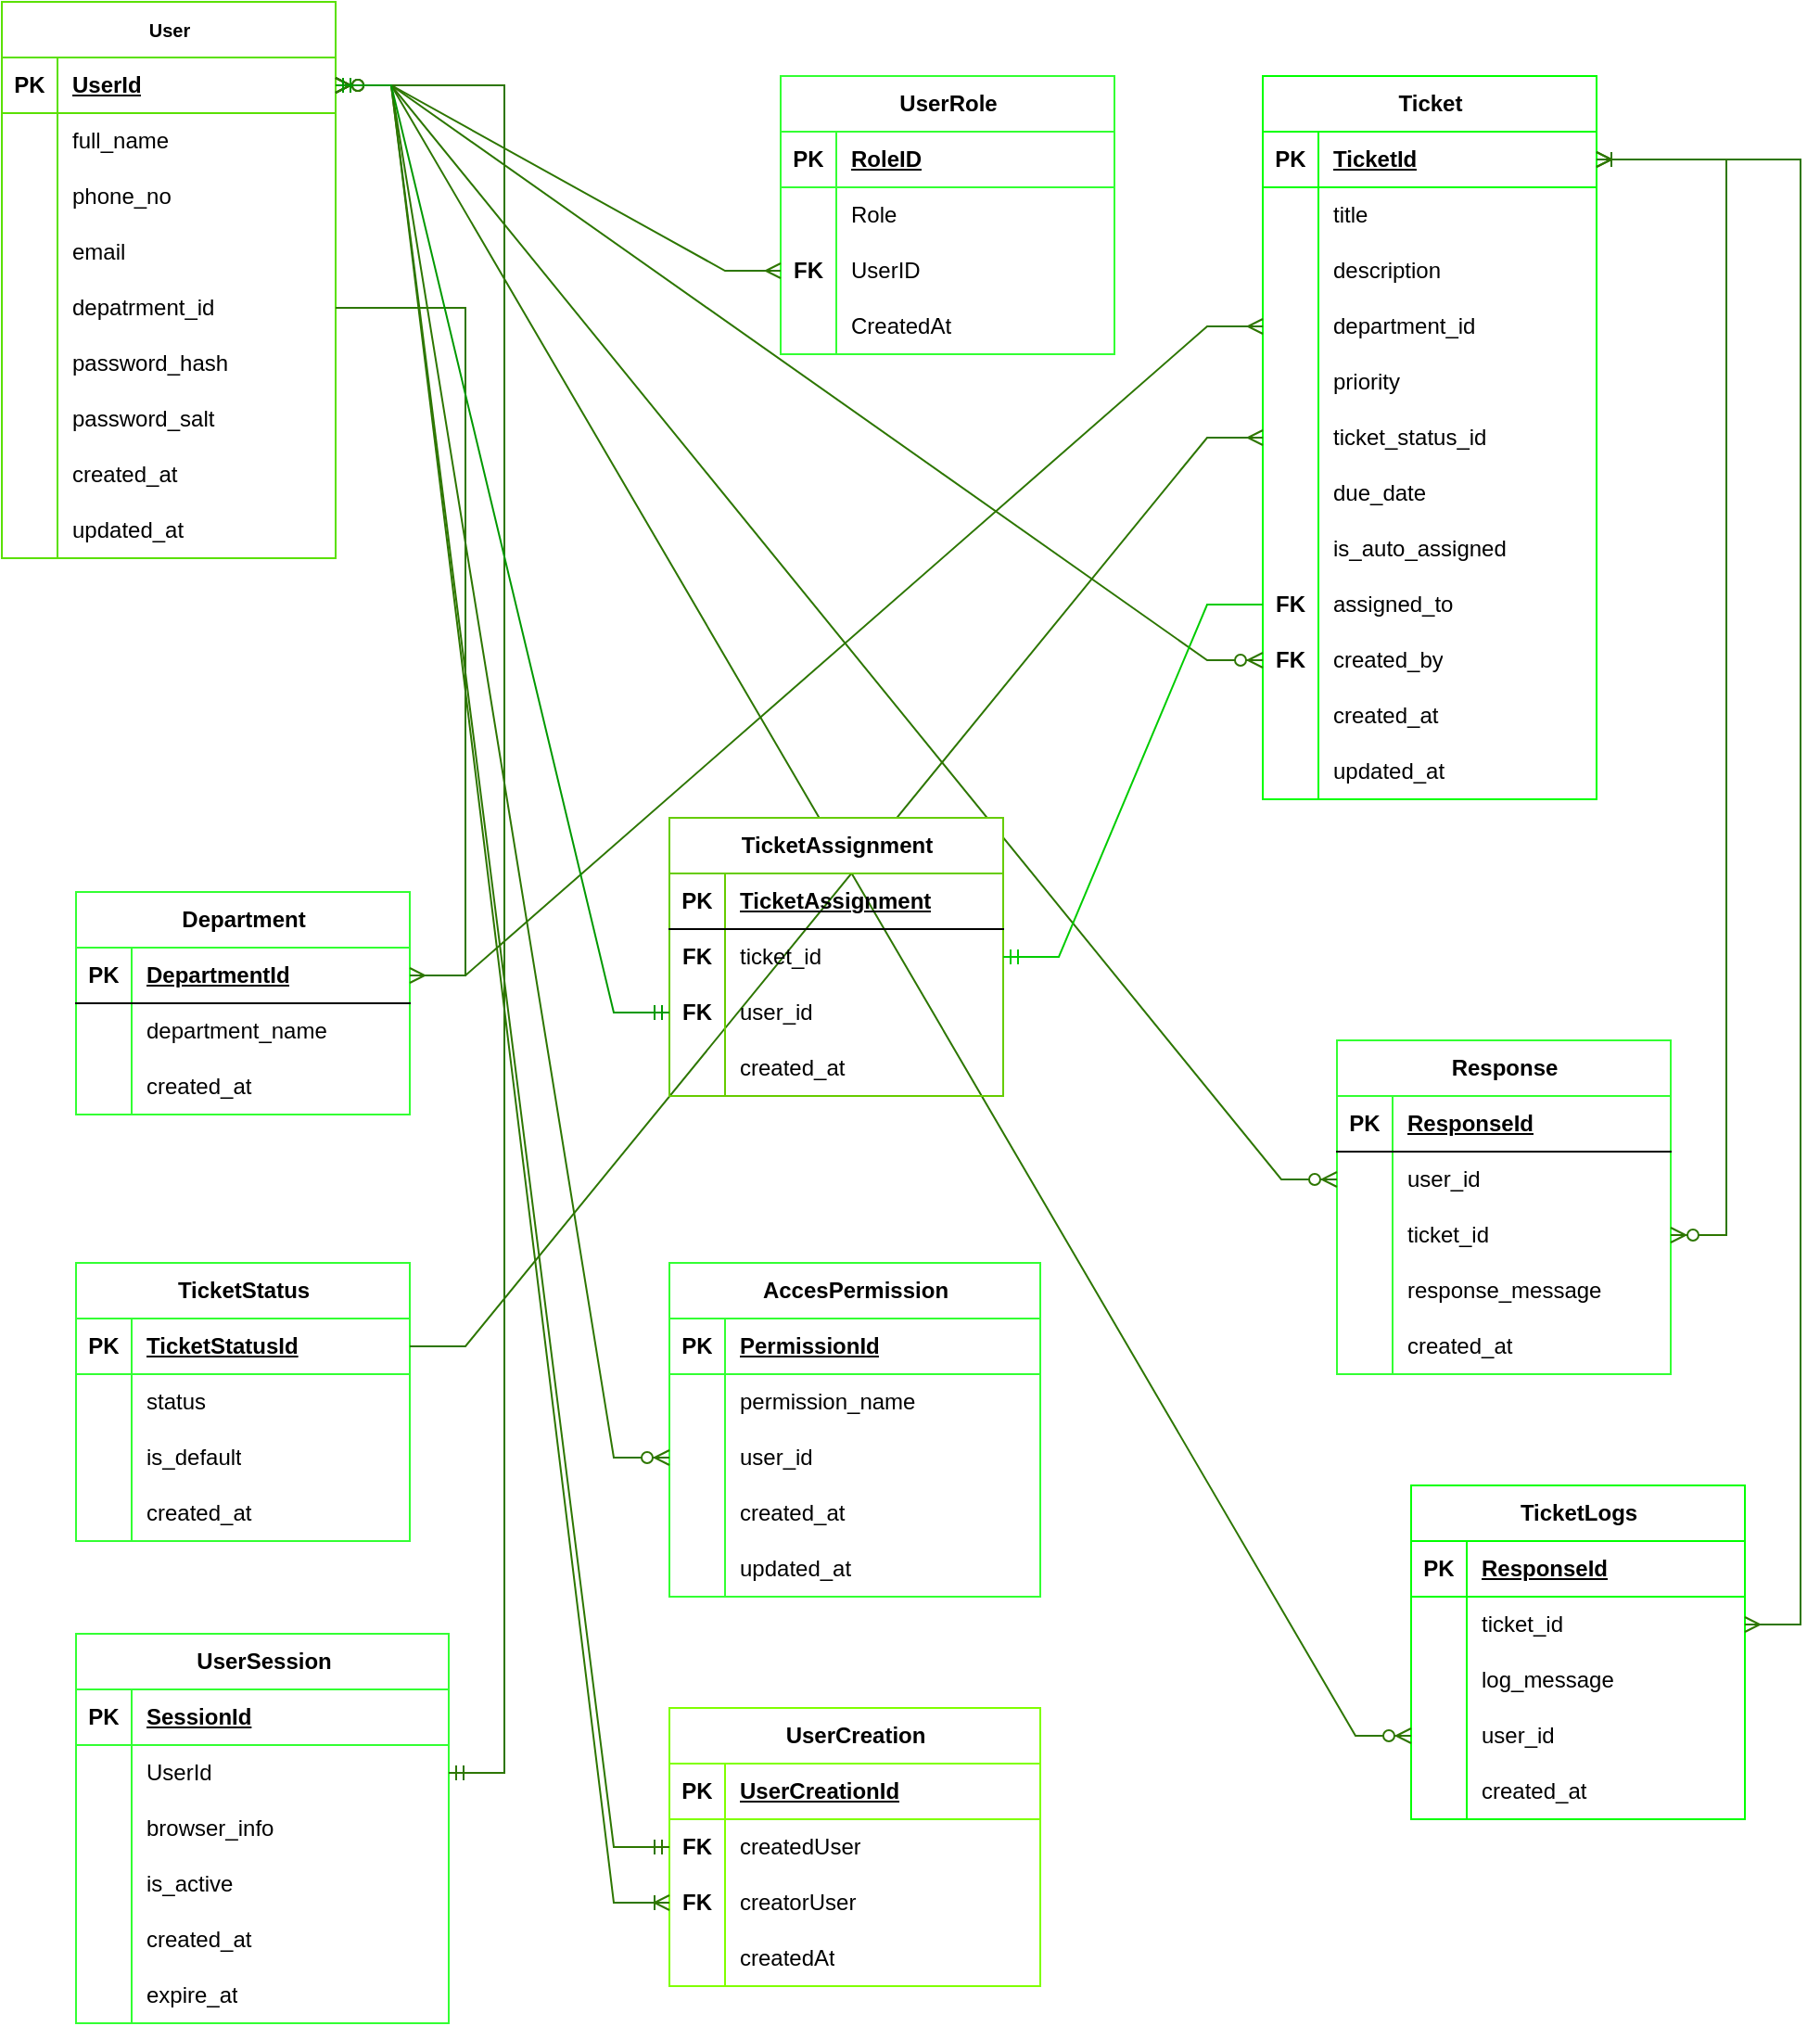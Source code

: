 <mxfile version="24.1.0" type="device" pages="2">
  <diagram id="R2lEEEUBdFMjLlhIrx00" name="ERDiagrams">
    <mxGraphModel dx="1500" dy="987" grid="1" gridSize="10" guides="1" tooltips="1" connect="1" arrows="1" fold="1" page="1" pageScale="1" pageWidth="1654" pageHeight="2336" math="0" shadow="0" extFonts="Permanent Marker^https://fonts.googleapis.com/css?family=Permanent+Marker">
      <root>
        <mxCell id="0" />
        <mxCell id="1" parent="0" />
        <mxCell id="_SvauKVE_pQZBwLpUXsC-359" value="&lt;div&gt;&lt;span style=&quot;font-size: 10px;&quot;&gt;User&lt;/span&gt;&lt;/div&gt;" style="shape=table;startSize=30;container=1;collapsible=1;childLayout=tableLayout;fixedRows=1;rowLines=0;fontStyle=1;align=center;resizeLast=1;html=1;swimlaneFillColor=none;strokeColor=#5ae000;" parent="1" vertex="1">
          <mxGeometry x="120" y="40" width="180" height="300" as="geometry" />
        </mxCell>
        <mxCell id="_SvauKVE_pQZBwLpUXsC-360" value="" style="shape=tableRow;horizontal=0;startSize=0;swimlaneHead=0;swimlaneBody=0;fillColor=none;collapsible=0;dropTarget=0;points=[[0,0.5],[1,0.5]];portConstraint=eastwest;top=0;left=0;right=0;bottom=1;swimlaneFillColor=none;strokeColor=#5ae000;" parent="_SvauKVE_pQZBwLpUXsC-359" vertex="1">
          <mxGeometry y="30" width="180" height="30" as="geometry" />
        </mxCell>
        <mxCell id="_SvauKVE_pQZBwLpUXsC-361" value="PK" style="shape=partialRectangle;connectable=0;fillColor=none;top=0;left=0;bottom=0;right=0;fontStyle=1;overflow=hidden;whiteSpace=wrap;html=1;swimlaneFillColor=none;strokeColor=#5ae000;" parent="_SvauKVE_pQZBwLpUXsC-360" vertex="1">
          <mxGeometry width="30" height="30" as="geometry">
            <mxRectangle width="30" height="30" as="alternateBounds" />
          </mxGeometry>
        </mxCell>
        <mxCell id="_SvauKVE_pQZBwLpUXsC-362" value="UserId" style="shape=partialRectangle;connectable=0;fillColor=none;top=0;left=0;bottom=0;right=0;align=left;spacingLeft=6;fontStyle=5;overflow=hidden;whiteSpace=wrap;html=1;swimlaneFillColor=none;strokeColor=#5ae000;" parent="_SvauKVE_pQZBwLpUXsC-360" vertex="1">
          <mxGeometry x="30" width="150" height="30" as="geometry">
            <mxRectangle width="150" height="30" as="alternateBounds" />
          </mxGeometry>
        </mxCell>
        <mxCell id="_SvauKVE_pQZBwLpUXsC-366" value="" style="shape=tableRow;horizontal=0;startSize=0;swimlaneHead=0;swimlaneBody=0;fillColor=none;collapsible=0;dropTarget=0;points=[[0,0.5],[1,0.5]];portConstraint=eastwest;top=0;left=0;right=0;bottom=0;swimlaneFillColor=none;strokeColor=#5ae000;" parent="_SvauKVE_pQZBwLpUXsC-359" vertex="1">
          <mxGeometry y="60" width="180" height="30" as="geometry" />
        </mxCell>
        <mxCell id="_SvauKVE_pQZBwLpUXsC-367" value="" style="shape=partialRectangle;connectable=0;fillColor=none;top=0;left=0;bottom=0;right=0;editable=1;overflow=hidden;whiteSpace=wrap;html=1;swimlaneFillColor=none;strokeColor=#5ae000;" parent="_SvauKVE_pQZBwLpUXsC-366" vertex="1">
          <mxGeometry width="30" height="30" as="geometry">
            <mxRectangle width="30" height="30" as="alternateBounds" />
          </mxGeometry>
        </mxCell>
        <mxCell id="_SvauKVE_pQZBwLpUXsC-368" value="full_name" style="shape=partialRectangle;connectable=0;fillColor=none;top=0;left=0;bottom=0;right=0;align=left;spacingLeft=6;overflow=hidden;whiteSpace=wrap;html=1;swimlaneFillColor=none;strokeColor=#5ae000;" parent="_SvauKVE_pQZBwLpUXsC-366" vertex="1">
          <mxGeometry x="30" width="150" height="30" as="geometry">
            <mxRectangle width="150" height="30" as="alternateBounds" />
          </mxGeometry>
        </mxCell>
        <mxCell id="_SvauKVE_pQZBwLpUXsC-369" value="" style="shape=tableRow;horizontal=0;startSize=0;swimlaneHead=0;swimlaneBody=0;fillColor=none;collapsible=0;dropTarget=0;points=[[0,0.5],[1,0.5]];portConstraint=eastwest;top=0;left=0;right=0;bottom=0;swimlaneFillColor=none;strokeColor=#5ae000;" parent="_SvauKVE_pQZBwLpUXsC-359" vertex="1">
          <mxGeometry y="90" width="180" height="30" as="geometry" />
        </mxCell>
        <mxCell id="_SvauKVE_pQZBwLpUXsC-370" value="" style="shape=partialRectangle;connectable=0;fillColor=none;top=0;left=0;bottom=0;right=0;editable=1;overflow=hidden;whiteSpace=wrap;html=1;swimlaneFillColor=none;strokeColor=#5ae000;" parent="_SvauKVE_pQZBwLpUXsC-369" vertex="1">
          <mxGeometry width="30" height="30" as="geometry">
            <mxRectangle width="30" height="30" as="alternateBounds" />
          </mxGeometry>
        </mxCell>
        <mxCell id="_SvauKVE_pQZBwLpUXsC-371" value="phone_no" style="shape=partialRectangle;connectable=0;fillColor=none;top=0;left=0;bottom=0;right=0;align=left;spacingLeft=6;overflow=hidden;whiteSpace=wrap;html=1;swimlaneFillColor=none;strokeColor=#5ae000;" parent="_SvauKVE_pQZBwLpUXsC-369" vertex="1">
          <mxGeometry x="30" width="150" height="30" as="geometry">
            <mxRectangle width="150" height="30" as="alternateBounds" />
          </mxGeometry>
        </mxCell>
        <mxCell id="_SvauKVE_pQZBwLpUXsC-372" value="" style="shape=tableRow;horizontal=0;startSize=0;swimlaneHead=0;swimlaneBody=0;fillColor=none;collapsible=0;dropTarget=0;points=[[0,0.5],[1,0.5]];portConstraint=eastwest;top=0;left=0;right=0;bottom=0;swimlaneFillColor=none;strokeColor=#5ae000;" parent="_SvauKVE_pQZBwLpUXsC-359" vertex="1">
          <mxGeometry y="120" width="180" height="30" as="geometry" />
        </mxCell>
        <mxCell id="_SvauKVE_pQZBwLpUXsC-373" value="" style="shape=partialRectangle;connectable=0;fillColor=none;top=0;left=0;bottom=0;right=0;editable=1;overflow=hidden;whiteSpace=wrap;html=1;swimlaneFillColor=none;strokeColor=#5ae000;" parent="_SvauKVE_pQZBwLpUXsC-372" vertex="1">
          <mxGeometry width="30" height="30" as="geometry">
            <mxRectangle width="30" height="30" as="alternateBounds" />
          </mxGeometry>
        </mxCell>
        <mxCell id="_SvauKVE_pQZBwLpUXsC-374" value="email" style="shape=partialRectangle;connectable=0;fillColor=none;top=0;left=0;bottom=0;right=0;align=left;spacingLeft=6;overflow=hidden;whiteSpace=wrap;html=1;swimlaneFillColor=none;strokeColor=#5ae000;" parent="_SvauKVE_pQZBwLpUXsC-372" vertex="1">
          <mxGeometry x="30" width="150" height="30" as="geometry">
            <mxRectangle width="150" height="30" as="alternateBounds" />
          </mxGeometry>
        </mxCell>
        <mxCell id="_SvauKVE_pQZBwLpUXsC-378" value="" style="shape=tableRow;horizontal=0;startSize=0;swimlaneHead=0;swimlaneBody=0;fillColor=none;collapsible=0;dropTarget=0;points=[[0,0.5],[1,0.5]];portConstraint=eastwest;top=0;left=0;right=0;bottom=0;swimlaneFillColor=none;strokeColor=#5ae000;" parent="_SvauKVE_pQZBwLpUXsC-359" vertex="1">
          <mxGeometry y="150" width="180" height="30" as="geometry" />
        </mxCell>
        <mxCell id="_SvauKVE_pQZBwLpUXsC-379" value="" style="shape=partialRectangle;connectable=0;fillColor=none;top=0;left=0;bottom=0;right=0;editable=1;overflow=hidden;whiteSpace=wrap;html=1;swimlaneFillColor=none;strokeColor=#5ae000;" parent="_SvauKVE_pQZBwLpUXsC-378" vertex="1">
          <mxGeometry width="30" height="30" as="geometry">
            <mxRectangle width="30" height="30" as="alternateBounds" />
          </mxGeometry>
        </mxCell>
        <mxCell id="_SvauKVE_pQZBwLpUXsC-380" value="depatrment_id" style="shape=partialRectangle;connectable=0;fillColor=none;top=0;left=0;bottom=0;right=0;align=left;spacingLeft=6;overflow=hidden;whiteSpace=wrap;html=1;swimlaneFillColor=none;strokeColor=#5ae000;" parent="_SvauKVE_pQZBwLpUXsC-378" vertex="1">
          <mxGeometry x="30" width="150" height="30" as="geometry">
            <mxRectangle width="150" height="30" as="alternateBounds" />
          </mxGeometry>
        </mxCell>
        <mxCell id="_SvauKVE_pQZBwLpUXsC-381" value="" style="shape=tableRow;horizontal=0;startSize=0;swimlaneHead=0;swimlaneBody=0;fillColor=none;collapsible=0;dropTarget=0;points=[[0,0.5],[1,0.5]];portConstraint=eastwest;top=0;left=0;right=0;bottom=0;swimlaneFillColor=none;strokeColor=#5ae000;" parent="_SvauKVE_pQZBwLpUXsC-359" vertex="1">
          <mxGeometry y="180" width="180" height="30" as="geometry" />
        </mxCell>
        <mxCell id="_SvauKVE_pQZBwLpUXsC-382" value="" style="shape=partialRectangle;connectable=0;fillColor=none;top=0;left=0;bottom=0;right=0;editable=1;overflow=hidden;whiteSpace=wrap;html=1;swimlaneFillColor=none;strokeColor=#5ae000;" parent="_SvauKVE_pQZBwLpUXsC-381" vertex="1">
          <mxGeometry width="30" height="30" as="geometry">
            <mxRectangle width="30" height="30" as="alternateBounds" />
          </mxGeometry>
        </mxCell>
        <mxCell id="_SvauKVE_pQZBwLpUXsC-383" value="password_hash" style="shape=partialRectangle;connectable=0;fillColor=none;top=0;left=0;bottom=0;right=0;align=left;spacingLeft=6;overflow=hidden;whiteSpace=wrap;html=1;swimlaneFillColor=none;strokeColor=#5ae000;" parent="_SvauKVE_pQZBwLpUXsC-381" vertex="1">
          <mxGeometry x="30" width="150" height="30" as="geometry">
            <mxRectangle width="150" height="30" as="alternateBounds" />
          </mxGeometry>
        </mxCell>
        <mxCell id="_SvauKVE_pQZBwLpUXsC-384" value="" style="shape=tableRow;horizontal=0;startSize=0;swimlaneHead=0;swimlaneBody=0;fillColor=none;collapsible=0;dropTarget=0;points=[[0,0.5],[1,0.5]];portConstraint=eastwest;top=0;left=0;right=0;bottom=0;swimlaneFillColor=none;strokeColor=#5ae000;" parent="_SvauKVE_pQZBwLpUXsC-359" vertex="1">
          <mxGeometry y="210" width="180" height="30" as="geometry" />
        </mxCell>
        <mxCell id="_SvauKVE_pQZBwLpUXsC-385" value="" style="shape=partialRectangle;connectable=0;fillColor=none;top=0;left=0;bottom=0;right=0;editable=1;overflow=hidden;whiteSpace=wrap;html=1;swimlaneFillColor=none;strokeColor=#5ae000;" parent="_SvauKVE_pQZBwLpUXsC-384" vertex="1">
          <mxGeometry width="30" height="30" as="geometry">
            <mxRectangle width="30" height="30" as="alternateBounds" />
          </mxGeometry>
        </mxCell>
        <mxCell id="_SvauKVE_pQZBwLpUXsC-386" value="password_salt" style="shape=partialRectangle;connectable=0;fillColor=none;top=0;left=0;bottom=0;right=0;align=left;spacingLeft=6;overflow=hidden;whiteSpace=wrap;html=1;swimlaneFillColor=none;strokeColor=#5ae000;" parent="_SvauKVE_pQZBwLpUXsC-384" vertex="1">
          <mxGeometry x="30" width="150" height="30" as="geometry">
            <mxRectangle width="150" height="30" as="alternateBounds" />
          </mxGeometry>
        </mxCell>
        <mxCell id="_SvauKVE_pQZBwLpUXsC-387" value="" style="shape=tableRow;horizontal=0;startSize=0;swimlaneHead=0;swimlaneBody=0;fillColor=none;collapsible=0;dropTarget=0;points=[[0,0.5],[1,0.5]];portConstraint=eastwest;top=0;left=0;right=0;bottom=0;swimlaneFillColor=none;strokeColor=#5ae000;" parent="_SvauKVE_pQZBwLpUXsC-359" vertex="1">
          <mxGeometry y="240" width="180" height="30" as="geometry" />
        </mxCell>
        <mxCell id="_SvauKVE_pQZBwLpUXsC-388" value="" style="shape=partialRectangle;connectable=0;fillColor=none;top=0;left=0;bottom=0;right=0;editable=1;overflow=hidden;whiteSpace=wrap;html=1;swimlaneFillColor=none;strokeColor=#5ae000;" parent="_SvauKVE_pQZBwLpUXsC-387" vertex="1">
          <mxGeometry width="30" height="30" as="geometry">
            <mxRectangle width="30" height="30" as="alternateBounds" />
          </mxGeometry>
        </mxCell>
        <mxCell id="_SvauKVE_pQZBwLpUXsC-389" value="created_at" style="shape=partialRectangle;connectable=0;fillColor=none;top=0;left=0;bottom=0;right=0;align=left;spacingLeft=6;overflow=hidden;whiteSpace=wrap;html=1;swimlaneFillColor=none;strokeColor=#5ae000;" parent="_SvauKVE_pQZBwLpUXsC-387" vertex="1">
          <mxGeometry x="30" width="150" height="30" as="geometry">
            <mxRectangle width="150" height="30" as="alternateBounds" />
          </mxGeometry>
        </mxCell>
        <mxCell id="_SvauKVE_pQZBwLpUXsC-390" value="" style="shape=tableRow;horizontal=0;startSize=0;swimlaneHead=0;swimlaneBody=0;fillColor=none;collapsible=0;dropTarget=0;points=[[0,0.5],[1,0.5]];portConstraint=eastwest;top=0;left=0;right=0;bottom=0;swimlaneFillColor=none;strokeColor=#5ae000;" parent="_SvauKVE_pQZBwLpUXsC-359" vertex="1">
          <mxGeometry y="270" width="180" height="30" as="geometry" />
        </mxCell>
        <mxCell id="_SvauKVE_pQZBwLpUXsC-391" value="" style="shape=partialRectangle;connectable=0;fillColor=none;top=0;left=0;bottom=0;right=0;editable=1;overflow=hidden;whiteSpace=wrap;html=1;swimlaneFillColor=none;strokeColor=#5ae000;" parent="_SvauKVE_pQZBwLpUXsC-390" vertex="1">
          <mxGeometry width="30" height="30" as="geometry">
            <mxRectangle width="30" height="30" as="alternateBounds" />
          </mxGeometry>
        </mxCell>
        <mxCell id="_SvauKVE_pQZBwLpUXsC-392" value="updated_at" style="shape=partialRectangle;connectable=0;fillColor=none;top=0;left=0;bottom=0;right=0;align=left;spacingLeft=6;overflow=hidden;whiteSpace=wrap;html=1;swimlaneFillColor=none;strokeColor=#5ae000;" parent="_SvauKVE_pQZBwLpUXsC-390" vertex="1">
          <mxGeometry x="30" width="150" height="30" as="geometry">
            <mxRectangle width="150" height="30" as="alternateBounds" />
          </mxGeometry>
        </mxCell>
        <mxCell id="_SvauKVE_pQZBwLpUXsC-393" value="AccesPermission" style="shape=table;startSize=30;container=1;collapsible=1;childLayout=tableLayout;fixedRows=1;rowLines=0;fontStyle=1;align=center;resizeLast=1;html=1;strokeColor=#33FF33;" parent="1" vertex="1">
          <mxGeometry x="480" y="720" width="200" height="180" as="geometry">
            <mxRectangle x="280" y="640" width="110" height="30" as="alternateBounds" />
          </mxGeometry>
        </mxCell>
        <mxCell id="_SvauKVE_pQZBwLpUXsC-394" value="" style="shape=tableRow;horizontal=0;startSize=0;swimlaneHead=0;swimlaneBody=0;fillColor=none;collapsible=0;dropTarget=0;points=[[0,0.5],[1,0.5]];portConstraint=eastwest;top=0;left=0;right=0;bottom=1;strokeColor=#33FF33;" parent="_SvauKVE_pQZBwLpUXsC-393" vertex="1">
          <mxGeometry y="30" width="200" height="30" as="geometry" />
        </mxCell>
        <mxCell id="_SvauKVE_pQZBwLpUXsC-395" value="PK" style="shape=partialRectangle;connectable=0;fillColor=none;top=0;left=0;bottom=0;right=0;fontStyle=1;overflow=hidden;whiteSpace=wrap;html=1;strokeColor=#33FF33;" parent="_SvauKVE_pQZBwLpUXsC-394" vertex="1">
          <mxGeometry width="30" height="30" as="geometry">
            <mxRectangle width="30" height="30" as="alternateBounds" />
          </mxGeometry>
        </mxCell>
        <mxCell id="_SvauKVE_pQZBwLpUXsC-396" value="PermissionId" style="shape=partialRectangle;connectable=0;fillColor=none;top=0;left=0;bottom=0;right=0;align=left;spacingLeft=6;fontStyle=5;overflow=hidden;whiteSpace=wrap;html=1;strokeColor=#33FF33;" parent="_SvauKVE_pQZBwLpUXsC-394" vertex="1">
          <mxGeometry x="30" width="170" height="30" as="geometry">
            <mxRectangle width="170" height="30" as="alternateBounds" />
          </mxGeometry>
        </mxCell>
        <mxCell id="_SvauKVE_pQZBwLpUXsC-397" value="" style="shape=tableRow;horizontal=0;startSize=0;swimlaneHead=0;swimlaneBody=0;fillColor=none;collapsible=0;dropTarget=0;points=[[0,0.5],[1,0.5]];portConstraint=eastwest;top=0;left=0;right=0;bottom=0;strokeColor=#33FF33;" parent="_SvauKVE_pQZBwLpUXsC-393" vertex="1">
          <mxGeometry y="60" width="200" height="30" as="geometry" />
        </mxCell>
        <mxCell id="_SvauKVE_pQZBwLpUXsC-398" value="" style="shape=partialRectangle;connectable=0;fillColor=none;top=0;left=0;bottom=0;right=0;editable=1;overflow=hidden;whiteSpace=wrap;html=1;strokeColor=#33FF33;" parent="_SvauKVE_pQZBwLpUXsC-397" vertex="1">
          <mxGeometry width="30" height="30" as="geometry">
            <mxRectangle width="30" height="30" as="alternateBounds" />
          </mxGeometry>
        </mxCell>
        <mxCell id="_SvauKVE_pQZBwLpUXsC-399" value="permission_name" style="shape=partialRectangle;connectable=0;fillColor=none;top=0;left=0;bottom=0;right=0;align=left;spacingLeft=6;overflow=hidden;whiteSpace=wrap;html=1;strokeColor=#33FF33;" parent="_SvauKVE_pQZBwLpUXsC-397" vertex="1">
          <mxGeometry x="30" width="170" height="30" as="geometry">
            <mxRectangle width="170" height="30" as="alternateBounds" />
          </mxGeometry>
        </mxCell>
        <mxCell id="_SvauKVE_pQZBwLpUXsC-400" value="" style="shape=tableRow;horizontal=0;startSize=0;swimlaneHead=0;swimlaneBody=0;fillColor=none;collapsible=0;dropTarget=0;points=[[0,0.5],[1,0.5]];portConstraint=eastwest;top=0;left=0;right=0;bottom=0;strokeColor=#33FF33;" parent="_SvauKVE_pQZBwLpUXsC-393" vertex="1">
          <mxGeometry y="90" width="200" height="30" as="geometry" />
        </mxCell>
        <mxCell id="_SvauKVE_pQZBwLpUXsC-401" value="" style="shape=partialRectangle;connectable=0;fillColor=none;top=0;left=0;bottom=0;right=0;editable=1;overflow=hidden;whiteSpace=wrap;html=1;strokeColor=#33FF33;" parent="_SvauKVE_pQZBwLpUXsC-400" vertex="1">
          <mxGeometry width="30" height="30" as="geometry">
            <mxRectangle width="30" height="30" as="alternateBounds" />
          </mxGeometry>
        </mxCell>
        <mxCell id="_SvauKVE_pQZBwLpUXsC-402" value="user_id" style="shape=partialRectangle;connectable=0;fillColor=none;top=0;left=0;bottom=0;right=0;align=left;spacingLeft=6;overflow=hidden;whiteSpace=wrap;html=1;strokeColor=#33FF33;" parent="_SvauKVE_pQZBwLpUXsC-400" vertex="1">
          <mxGeometry x="30" width="170" height="30" as="geometry">
            <mxRectangle width="170" height="30" as="alternateBounds" />
          </mxGeometry>
        </mxCell>
        <mxCell id="_SvauKVE_pQZBwLpUXsC-403" value="" style="shape=tableRow;horizontal=0;startSize=0;swimlaneHead=0;swimlaneBody=0;fillColor=none;collapsible=0;dropTarget=0;points=[[0,0.5],[1,0.5]];portConstraint=eastwest;top=0;left=0;right=0;bottom=0;strokeColor=#33FF33;" parent="_SvauKVE_pQZBwLpUXsC-393" vertex="1">
          <mxGeometry y="120" width="200" height="30" as="geometry" />
        </mxCell>
        <mxCell id="_SvauKVE_pQZBwLpUXsC-404" value="" style="shape=partialRectangle;connectable=0;fillColor=none;top=0;left=0;bottom=0;right=0;editable=1;overflow=hidden;whiteSpace=wrap;html=1;strokeColor=#33FF33;" parent="_SvauKVE_pQZBwLpUXsC-403" vertex="1">
          <mxGeometry width="30" height="30" as="geometry">
            <mxRectangle width="30" height="30" as="alternateBounds" />
          </mxGeometry>
        </mxCell>
        <mxCell id="_SvauKVE_pQZBwLpUXsC-405" value="created_at" style="shape=partialRectangle;connectable=0;fillColor=none;top=0;left=0;bottom=0;right=0;align=left;spacingLeft=6;overflow=hidden;whiteSpace=wrap;html=1;strokeColor=#33FF33;" parent="_SvauKVE_pQZBwLpUXsC-403" vertex="1">
          <mxGeometry x="30" width="170" height="30" as="geometry">
            <mxRectangle width="170" height="30" as="alternateBounds" />
          </mxGeometry>
        </mxCell>
        <mxCell id="_SvauKVE_pQZBwLpUXsC-406" value="" style="shape=tableRow;horizontal=0;startSize=0;swimlaneHead=0;swimlaneBody=0;fillColor=none;collapsible=0;dropTarget=0;points=[[0,0.5],[1,0.5]];portConstraint=eastwest;top=0;left=0;right=0;bottom=0;strokeColor=#33FF33;" parent="_SvauKVE_pQZBwLpUXsC-393" vertex="1">
          <mxGeometry y="150" width="200" height="30" as="geometry" />
        </mxCell>
        <mxCell id="_SvauKVE_pQZBwLpUXsC-407" value="" style="shape=partialRectangle;connectable=0;fillColor=none;top=0;left=0;bottom=0;right=0;editable=1;overflow=hidden;whiteSpace=wrap;html=1;strokeColor=#33FF33;" parent="_SvauKVE_pQZBwLpUXsC-406" vertex="1">
          <mxGeometry width="30" height="30" as="geometry">
            <mxRectangle width="30" height="30" as="alternateBounds" />
          </mxGeometry>
        </mxCell>
        <mxCell id="_SvauKVE_pQZBwLpUXsC-408" value="updated_at" style="shape=partialRectangle;connectable=0;fillColor=none;top=0;left=0;bottom=0;right=0;align=left;spacingLeft=6;overflow=hidden;whiteSpace=wrap;html=1;strokeColor=#33FF33;" parent="_SvauKVE_pQZBwLpUXsC-406" vertex="1">
          <mxGeometry x="30" width="170" height="30" as="geometry">
            <mxRectangle width="170" height="30" as="alternateBounds" />
          </mxGeometry>
        </mxCell>
        <mxCell id="_SvauKVE_pQZBwLpUXsC-409" value="" style="edgeStyle=entityRelationEdgeStyle;fontSize=12;html=1;endArrow=ERzeroToMany;endFill=1;startArrow=ERzeroToMany;rounded=0;fillColor=#60a917;strokeColor=#2D7600;" parent="1" source="_SvauKVE_pQZBwLpUXsC-360" target="_SvauKVE_pQZBwLpUXsC-400" edge="1">
          <mxGeometry width="100" height="100" relative="1" as="geometry">
            <mxPoint x="580" y="380" as="sourcePoint" />
            <mxPoint x="620" y="470" as="targetPoint" />
          </mxGeometry>
        </mxCell>
        <mxCell id="_SvauKVE_pQZBwLpUXsC-410" value="Ticket" style="shape=table;startSize=30;container=1;collapsible=1;childLayout=tableLayout;fixedRows=1;rowLines=0;fontStyle=1;align=center;resizeLast=1;html=1;strokeColor=#00FF00;" parent="1" vertex="1">
          <mxGeometry x="800" y="80" width="180" height="390" as="geometry" />
        </mxCell>
        <mxCell id="_SvauKVE_pQZBwLpUXsC-411" value="" style="shape=tableRow;horizontal=0;startSize=0;swimlaneHead=0;swimlaneBody=0;fillColor=none;collapsible=0;dropTarget=0;points=[[0,0.5],[1,0.5]];portConstraint=eastwest;top=0;left=0;right=0;bottom=1;strokeColor=#00FF00;" parent="_SvauKVE_pQZBwLpUXsC-410" vertex="1">
          <mxGeometry y="30" width="180" height="30" as="geometry" />
        </mxCell>
        <mxCell id="_SvauKVE_pQZBwLpUXsC-412" value="PK" style="shape=partialRectangle;connectable=0;fillColor=none;top=0;left=0;bottom=0;right=0;fontStyle=1;overflow=hidden;whiteSpace=wrap;html=1;strokeColor=#00FF00;" parent="_SvauKVE_pQZBwLpUXsC-411" vertex="1">
          <mxGeometry width="30" height="30" as="geometry">
            <mxRectangle width="30" height="30" as="alternateBounds" />
          </mxGeometry>
        </mxCell>
        <mxCell id="_SvauKVE_pQZBwLpUXsC-413" value="TicketId" style="shape=partialRectangle;connectable=0;fillColor=none;top=0;left=0;bottom=0;right=0;align=left;spacingLeft=6;fontStyle=5;overflow=hidden;whiteSpace=wrap;html=1;strokeColor=#00FF00;" parent="_SvauKVE_pQZBwLpUXsC-411" vertex="1">
          <mxGeometry x="30" width="150" height="30" as="geometry">
            <mxRectangle width="150" height="30" as="alternateBounds" />
          </mxGeometry>
        </mxCell>
        <mxCell id="_SvauKVE_pQZBwLpUXsC-420" value="" style="shape=tableRow;horizontal=0;startSize=0;swimlaneHead=0;swimlaneBody=0;fillColor=none;collapsible=0;dropTarget=0;points=[[0,0.5],[1,0.5]];portConstraint=eastwest;top=0;left=0;right=0;bottom=0;strokeColor=#00FF00;" parent="_SvauKVE_pQZBwLpUXsC-410" vertex="1">
          <mxGeometry y="60" width="180" height="30" as="geometry" />
        </mxCell>
        <mxCell id="_SvauKVE_pQZBwLpUXsC-421" value="" style="shape=partialRectangle;connectable=0;fillColor=none;top=0;left=0;bottom=0;right=0;editable=1;overflow=hidden;whiteSpace=wrap;html=1;strokeColor=#00FF00;" parent="_SvauKVE_pQZBwLpUXsC-420" vertex="1">
          <mxGeometry width="30" height="30" as="geometry">
            <mxRectangle width="30" height="30" as="alternateBounds" />
          </mxGeometry>
        </mxCell>
        <mxCell id="_SvauKVE_pQZBwLpUXsC-422" value="title" style="shape=partialRectangle;connectable=0;fillColor=none;top=0;left=0;bottom=0;right=0;align=left;spacingLeft=6;overflow=hidden;whiteSpace=wrap;html=1;strokeColor=#00FF00;" parent="_SvauKVE_pQZBwLpUXsC-420" vertex="1">
          <mxGeometry x="30" width="150" height="30" as="geometry">
            <mxRectangle width="150" height="30" as="alternateBounds" />
          </mxGeometry>
        </mxCell>
        <mxCell id="_SvauKVE_pQZBwLpUXsC-423" value="" style="shape=tableRow;horizontal=0;startSize=0;swimlaneHead=0;swimlaneBody=0;fillColor=none;collapsible=0;dropTarget=0;points=[[0,0.5],[1,0.5]];portConstraint=eastwest;top=0;left=0;right=0;bottom=0;strokeColor=#00FF00;" parent="_SvauKVE_pQZBwLpUXsC-410" vertex="1">
          <mxGeometry y="90" width="180" height="30" as="geometry" />
        </mxCell>
        <mxCell id="_SvauKVE_pQZBwLpUXsC-424" value="" style="shape=partialRectangle;connectable=0;fillColor=none;top=0;left=0;bottom=0;right=0;editable=1;overflow=hidden;whiteSpace=wrap;html=1;strokeColor=#00FF00;" parent="_SvauKVE_pQZBwLpUXsC-423" vertex="1">
          <mxGeometry width="30" height="30" as="geometry">
            <mxRectangle width="30" height="30" as="alternateBounds" />
          </mxGeometry>
        </mxCell>
        <mxCell id="_SvauKVE_pQZBwLpUXsC-425" value="description" style="shape=partialRectangle;connectable=0;fillColor=none;top=0;left=0;bottom=0;right=0;align=left;spacingLeft=6;overflow=hidden;whiteSpace=wrap;html=1;strokeColor=#00FF00;" parent="_SvauKVE_pQZBwLpUXsC-423" vertex="1">
          <mxGeometry x="30" width="150" height="30" as="geometry">
            <mxRectangle width="150" height="30" as="alternateBounds" />
          </mxGeometry>
        </mxCell>
        <mxCell id="_SvauKVE_pQZBwLpUXsC-426" value="" style="shape=tableRow;horizontal=0;startSize=0;swimlaneHead=0;swimlaneBody=0;fillColor=none;collapsible=0;dropTarget=0;points=[[0,0.5],[1,0.5]];portConstraint=eastwest;top=0;left=0;right=0;bottom=0;strokeColor=#00FF00;" parent="_SvauKVE_pQZBwLpUXsC-410" vertex="1">
          <mxGeometry y="120" width="180" height="30" as="geometry" />
        </mxCell>
        <mxCell id="_SvauKVE_pQZBwLpUXsC-427" value="" style="shape=partialRectangle;connectable=0;fillColor=none;top=0;left=0;bottom=0;right=0;editable=1;overflow=hidden;whiteSpace=wrap;html=1;strokeColor=#00FF00;" parent="_SvauKVE_pQZBwLpUXsC-426" vertex="1">
          <mxGeometry width="30" height="30" as="geometry">
            <mxRectangle width="30" height="30" as="alternateBounds" />
          </mxGeometry>
        </mxCell>
        <mxCell id="_SvauKVE_pQZBwLpUXsC-428" value="department_id" style="shape=partialRectangle;connectable=0;fillColor=none;top=0;left=0;bottom=0;right=0;align=left;spacingLeft=6;overflow=hidden;whiteSpace=wrap;html=1;strokeColor=#00FF00;" parent="_SvauKVE_pQZBwLpUXsC-426" vertex="1">
          <mxGeometry x="30" width="150" height="30" as="geometry">
            <mxRectangle width="150" height="30" as="alternateBounds" />
          </mxGeometry>
        </mxCell>
        <mxCell id="_SvauKVE_pQZBwLpUXsC-429" value="" style="shape=tableRow;horizontal=0;startSize=0;swimlaneHead=0;swimlaneBody=0;fillColor=none;collapsible=0;dropTarget=0;points=[[0,0.5],[1,0.5]];portConstraint=eastwest;top=0;left=0;right=0;bottom=0;strokeColor=#00FF00;" parent="_SvauKVE_pQZBwLpUXsC-410" vertex="1">
          <mxGeometry y="150" width="180" height="30" as="geometry" />
        </mxCell>
        <mxCell id="_SvauKVE_pQZBwLpUXsC-430" value="" style="shape=partialRectangle;connectable=0;fillColor=none;top=0;left=0;bottom=0;right=0;editable=1;overflow=hidden;whiteSpace=wrap;html=1;strokeColor=#00FF00;" parent="_SvauKVE_pQZBwLpUXsC-429" vertex="1">
          <mxGeometry width="30" height="30" as="geometry">
            <mxRectangle width="30" height="30" as="alternateBounds" />
          </mxGeometry>
        </mxCell>
        <mxCell id="_SvauKVE_pQZBwLpUXsC-431" value="priority" style="shape=partialRectangle;connectable=0;fillColor=none;top=0;left=0;bottom=0;right=0;align=left;spacingLeft=6;overflow=hidden;whiteSpace=wrap;html=1;strokeColor=#00FF00;" parent="_SvauKVE_pQZBwLpUXsC-429" vertex="1">
          <mxGeometry x="30" width="150" height="30" as="geometry">
            <mxRectangle width="150" height="30" as="alternateBounds" />
          </mxGeometry>
        </mxCell>
        <mxCell id="_SvauKVE_pQZBwLpUXsC-432" value="" style="shape=tableRow;horizontal=0;startSize=0;swimlaneHead=0;swimlaneBody=0;fillColor=none;collapsible=0;dropTarget=0;points=[[0,0.5],[1,0.5]];portConstraint=eastwest;top=0;left=0;right=0;bottom=0;strokeColor=#00FF00;" parent="_SvauKVE_pQZBwLpUXsC-410" vertex="1">
          <mxGeometry y="180" width="180" height="30" as="geometry" />
        </mxCell>
        <mxCell id="_SvauKVE_pQZBwLpUXsC-433" value="" style="shape=partialRectangle;connectable=0;fillColor=none;top=0;left=0;bottom=0;right=0;editable=1;overflow=hidden;whiteSpace=wrap;html=1;strokeColor=#00FF00;" parent="_SvauKVE_pQZBwLpUXsC-432" vertex="1">
          <mxGeometry width="30" height="30" as="geometry">
            <mxRectangle width="30" height="30" as="alternateBounds" />
          </mxGeometry>
        </mxCell>
        <mxCell id="_SvauKVE_pQZBwLpUXsC-434" value="ticket_status_id" style="shape=partialRectangle;connectable=0;fillColor=none;top=0;left=0;bottom=0;right=0;align=left;spacingLeft=6;overflow=hidden;whiteSpace=wrap;html=1;strokeColor=#00FF00;" parent="_SvauKVE_pQZBwLpUXsC-432" vertex="1">
          <mxGeometry x="30" width="150" height="30" as="geometry">
            <mxRectangle width="150" height="30" as="alternateBounds" />
          </mxGeometry>
        </mxCell>
        <mxCell id="_SvauKVE_pQZBwLpUXsC-435" value="" style="shape=tableRow;horizontal=0;startSize=0;swimlaneHead=0;swimlaneBody=0;fillColor=none;collapsible=0;dropTarget=0;points=[[0,0.5],[1,0.5]];portConstraint=eastwest;top=0;left=0;right=0;bottom=0;strokeColor=#00FF00;" parent="_SvauKVE_pQZBwLpUXsC-410" vertex="1">
          <mxGeometry y="210" width="180" height="30" as="geometry" />
        </mxCell>
        <mxCell id="_SvauKVE_pQZBwLpUXsC-436" value="" style="shape=partialRectangle;connectable=0;fillColor=none;top=0;left=0;bottom=0;right=0;editable=1;overflow=hidden;whiteSpace=wrap;html=1;strokeColor=#00FF00;" parent="_SvauKVE_pQZBwLpUXsC-435" vertex="1">
          <mxGeometry width="30" height="30" as="geometry">
            <mxRectangle width="30" height="30" as="alternateBounds" />
          </mxGeometry>
        </mxCell>
        <mxCell id="_SvauKVE_pQZBwLpUXsC-437" value="due_date" style="shape=partialRectangle;connectable=0;fillColor=none;top=0;left=0;bottom=0;right=0;align=left;spacingLeft=6;overflow=hidden;whiteSpace=wrap;html=1;strokeColor=#00FF00;" parent="_SvauKVE_pQZBwLpUXsC-435" vertex="1">
          <mxGeometry x="30" width="150" height="30" as="geometry">
            <mxRectangle width="150" height="30" as="alternateBounds" />
          </mxGeometry>
        </mxCell>
        <mxCell id="_SvauKVE_pQZBwLpUXsC-438" value="" style="shape=tableRow;horizontal=0;startSize=0;swimlaneHead=0;swimlaneBody=0;fillColor=none;collapsible=0;dropTarget=0;points=[[0,0.5],[1,0.5]];portConstraint=eastwest;top=0;left=0;right=0;bottom=0;strokeColor=#00FF00;" parent="_SvauKVE_pQZBwLpUXsC-410" vertex="1">
          <mxGeometry y="240" width="180" height="30" as="geometry" />
        </mxCell>
        <mxCell id="_SvauKVE_pQZBwLpUXsC-439" value="" style="shape=partialRectangle;connectable=0;fillColor=none;top=0;left=0;bottom=0;right=0;editable=1;overflow=hidden;whiteSpace=wrap;html=1;strokeColor=#00FF00;" parent="_SvauKVE_pQZBwLpUXsC-438" vertex="1">
          <mxGeometry width="30" height="30" as="geometry">
            <mxRectangle width="30" height="30" as="alternateBounds" />
          </mxGeometry>
        </mxCell>
        <mxCell id="_SvauKVE_pQZBwLpUXsC-440" value="is_auto_assigned" style="shape=partialRectangle;connectable=0;fillColor=none;top=0;left=0;bottom=0;right=0;align=left;spacingLeft=6;overflow=hidden;whiteSpace=wrap;html=1;strokeColor=#00FF00;" parent="_SvauKVE_pQZBwLpUXsC-438" vertex="1">
          <mxGeometry x="30" width="150" height="30" as="geometry">
            <mxRectangle width="150" height="30" as="alternateBounds" />
          </mxGeometry>
        </mxCell>
        <mxCell id="_SvauKVE_pQZBwLpUXsC-441" value="" style="shape=tableRow;horizontal=0;startSize=0;swimlaneHead=0;swimlaneBody=0;fillColor=none;collapsible=0;dropTarget=0;points=[[0,0.5],[1,0.5]];portConstraint=eastwest;top=0;left=0;right=0;bottom=0;strokeColor=#00FF00;" parent="_SvauKVE_pQZBwLpUXsC-410" vertex="1">
          <mxGeometry y="270" width="180" height="30" as="geometry" />
        </mxCell>
        <mxCell id="_SvauKVE_pQZBwLpUXsC-442" value="&lt;b&gt;FK&lt;/b&gt;" style="shape=partialRectangle;connectable=0;fillColor=none;top=0;left=0;bottom=0;right=0;editable=1;overflow=hidden;whiteSpace=wrap;html=1;strokeColor=#00FF00;" parent="_SvauKVE_pQZBwLpUXsC-441" vertex="1">
          <mxGeometry width="30" height="30" as="geometry">
            <mxRectangle width="30" height="30" as="alternateBounds" />
          </mxGeometry>
        </mxCell>
        <mxCell id="_SvauKVE_pQZBwLpUXsC-443" value="assigned_to" style="shape=partialRectangle;connectable=0;fillColor=none;top=0;left=0;bottom=0;right=0;align=left;spacingLeft=6;overflow=hidden;whiteSpace=wrap;html=1;strokeColor=#00FF00;" parent="_SvauKVE_pQZBwLpUXsC-441" vertex="1">
          <mxGeometry x="30" width="150" height="30" as="geometry">
            <mxRectangle width="150" height="30" as="alternateBounds" />
          </mxGeometry>
        </mxCell>
        <mxCell id="_SvauKVE_pQZBwLpUXsC-444" value="" style="shape=tableRow;horizontal=0;startSize=0;swimlaneHead=0;swimlaneBody=0;fillColor=none;collapsible=0;dropTarget=0;points=[[0,0.5],[1,0.5]];portConstraint=eastwest;top=0;left=0;right=0;bottom=0;strokeColor=#00FF00;" parent="_SvauKVE_pQZBwLpUXsC-410" vertex="1">
          <mxGeometry y="300" width="180" height="30" as="geometry" />
        </mxCell>
        <mxCell id="_SvauKVE_pQZBwLpUXsC-445" value="&lt;b&gt;FK&lt;/b&gt;" style="shape=partialRectangle;connectable=0;fillColor=none;top=0;left=0;bottom=0;right=0;editable=1;overflow=hidden;whiteSpace=wrap;html=1;strokeColor=#00FF00;" parent="_SvauKVE_pQZBwLpUXsC-444" vertex="1">
          <mxGeometry width="30" height="30" as="geometry">
            <mxRectangle width="30" height="30" as="alternateBounds" />
          </mxGeometry>
        </mxCell>
        <mxCell id="_SvauKVE_pQZBwLpUXsC-446" value="created_by" style="shape=partialRectangle;connectable=0;fillColor=none;top=0;left=0;bottom=0;right=0;align=left;spacingLeft=6;overflow=hidden;whiteSpace=wrap;html=1;strokeColor=#00FF00;" parent="_SvauKVE_pQZBwLpUXsC-444" vertex="1">
          <mxGeometry x="30" width="150" height="30" as="geometry">
            <mxRectangle width="150" height="30" as="alternateBounds" />
          </mxGeometry>
        </mxCell>
        <mxCell id="_SvauKVE_pQZBwLpUXsC-447" value="" style="shape=tableRow;horizontal=0;startSize=0;swimlaneHead=0;swimlaneBody=0;fillColor=none;collapsible=0;dropTarget=0;points=[[0,0.5],[1,0.5]];portConstraint=eastwest;top=0;left=0;right=0;bottom=0;strokeColor=#00FF00;" parent="_SvauKVE_pQZBwLpUXsC-410" vertex="1">
          <mxGeometry y="330" width="180" height="30" as="geometry" />
        </mxCell>
        <mxCell id="_SvauKVE_pQZBwLpUXsC-448" value="" style="shape=partialRectangle;connectable=0;fillColor=none;top=0;left=0;bottom=0;right=0;editable=1;overflow=hidden;whiteSpace=wrap;html=1;strokeColor=#00FF00;" parent="_SvauKVE_pQZBwLpUXsC-447" vertex="1">
          <mxGeometry width="30" height="30" as="geometry">
            <mxRectangle width="30" height="30" as="alternateBounds" />
          </mxGeometry>
        </mxCell>
        <mxCell id="_SvauKVE_pQZBwLpUXsC-449" value="created_at" style="shape=partialRectangle;connectable=0;fillColor=none;top=0;left=0;bottom=0;right=0;align=left;spacingLeft=6;overflow=hidden;whiteSpace=wrap;html=1;strokeColor=#00FF00;" parent="_SvauKVE_pQZBwLpUXsC-447" vertex="1">
          <mxGeometry x="30" width="150" height="30" as="geometry">
            <mxRectangle width="150" height="30" as="alternateBounds" />
          </mxGeometry>
        </mxCell>
        <mxCell id="_SvauKVE_pQZBwLpUXsC-450" value="" style="shape=tableRow;horizontal=0;startSize=0;swimlaneHead=0;swimlaneBody=0;fillColor=none;collapsible=0;dropTarget=0;points=[[0,0.5],[1,0.5]];portConstraint=eastwest;top=0;left=0;right=0;bottom=0;strokeColor=#00FF00;" parent="_SvauKVE_pQZBwLpUXsC-410" vertex="1">
          <mxGeometry y="360" width="180" height="30" as="geometry" />
        </mxCell>
        <mxCell id="_SvauKVE_pQZBwLpUXsC-451" value="" style="shape=partialRectangle;connectable=0;fillColor=none;top=0;left=0;bottom=0;right=0;editable=1;overflow=hidden;whiteSpace=wrap;html=1;strokeColor=#00FF00;" parent="_SvauKVE_pQZBwLpUXsC-450" vertex="1">
          <mxGeometry width="30" height="30" as="geometry">
            <mxRectangle width="30" height="30" as="alternateBounds" />
          </mxGeometry>
        </mxCell>
        <mxCell id="_SvauKVE_pQZBwLpUXsC-452" value="updated_at" style="shape=partialRectangle;connectable=0;fillColor=none;top=0;left=0;bottom=0;right=0;align=left;spacingLeft=6;overflow=hidden;whiteSpace=wrap;html=1;strokeColor=#00FF00;" parent="_SvauKVE_pQZBwLpUXsC-450" vertex="1">
          <mxGeometry x="30" width="150" height="30" as="geometry">
            <mxRectangle width="150" height="30" as="alternateBounds" />
          </mxGeometry>
        </mxCell>
        <mxCell id="_SvauKVE_pQZBwLpUXsC-453" value="Department" style="shape=table;startSize=30;container=1;collapsible=1;childLayout=tableLayout;fixedRows=1;rowLines=0;fontStyle=1;align=center;resizeLast=1;html=1;swimlaneFillColor=default;strokeColor=#33FF33;" parent="1" vertex="1">
          <mxGeometry x="160" y="520" width="180" height="120" as="geometry">
            <mxRectangle x="40" y="440" width="100" height="30" as="alternateBounds" />
          </mxGeometry>
        </mxCell>
        <mxCell id="_SvauKVE_pQZBwLpUXsC-454" value="" style="shape=tableRow;horizontal=0;startSize=0;swimlaneHead=0;swimlaneBody=0;fillColor=none;collapsible=0;dropTarget=0;points=[[0,0.5],[1,0.5]];portConstraint=eastwest;top=0;left=0;right=0;bottom=1;swimlaneFillColor=default;" parent="_SvauKVE_pQZBwLpUXsC-453" vertex="1">
          <mxGeometry y="30" width="180" height="30" as="geometry" />
        </mxCell>
        <mxCell id="_SvauKVE_pQZBwLpUXsC-455" value="PK" style="shape=partialRectangle;connectable=0;fillColor=none;top=0;left=0;bottom=0;right=0;fontStyle=1;overflow=hidden;whiteSpace=wrap;html=1;swimlaneFillColor=default;" parent="_SvauKVE_pQZBwLpUXsC-454" vertex="1">
          <mxGeometry width="30" height="30" as="geometry">
            <mxRectangle width="30" height="30" as="alternateBounds" />
          </mxGeometry>
        </mxCell>
        <mxCell id="_SvauKVE_pQZBwLpUXsC-456" value="DepartmentId" style="shape=partialRectangle;connectable=0;fillColor=none;top=0;left=0;bottom=0;right=0;align=left;spacingLeft=6;fontStyle=5;overflow=hidden;whiteSpace=wrap;html=1;swimlaneFillColor=default;" parent="_SvauKVE_pQZBwLpUXsC-454" vertex="1">
          <mxGeometry x="30" width="150" height="30" as="geometry">
            <mxRectangle width="150" height="30" as="alternateBounds" />
          </mxGeometry>
        </mxCell>
        <mxCell id="_SvauKVE_pQZBwLpUXsC-457" value="" style="shape=tableRow;horizontal=0;startSize=0;swimlaneHead=0;swimlaneBody=0;fillColor=none;collapsible=0;dropTarget=0;points=[[0,0.5],[1,0.5]];portConstraint=eastwest;top=0;left=0;right=0;bottom=0;swimlaneFillColor=default;" parent="_SvauKVE_pQZBwLpUXsC-453" vertex="1">
          <mxGeometry y="60" width="180" height="30" as="geometry" />
        </mxCell>
        <mxCell id="_SvauKVE_pQZBwLpUXsC-458" value="" style="shape=partialRectangle;connectable=0;fillColor=none;top=0;left=0;bottom=0;right=0;editable=1;overflow=hidden;whiteSpace=wrap;html=1;swimlaneFillColor=default;" parent="_SvauKVE_pQZBwLpUXsC-457" vertex="1">
          <mxGeometry width="30" height="30" as="geometry">
            <mxRectangle width="30" height="30" as="alternateBounds" />
          </mxGeometry>
        </mxCell>
        <mxCell id="_SvauKVE_pQZBwLpUXsC-459" value="department_name" style="shape=partialRectangle;connectable=0;fillColor=none;top=0;left=0;bottom=0;right=0;align=left;spacingLeft=6;overflow=hidden;whiteSpace=wrap;html=1;swimlaneFillColor=default;" parent="_SvauKVE_pQZBwLpUXsC-457" vertex="1">
          <mxGeometry x="30" width="150" height="30" as="geometry">
            <mxRectangle width="150" height="30" as="alternateBounds" />
          </mxGeometry>
        </mxCell>
        <mxCell id="_SvauKVE_pQZBwLpUXsC-460" value="" style="shape=tableRow;horizontal=0;startSize=0;swimlaneHead=0;swimlaneBody=0;fillColor=none;collapsible=0;dropTarget=0;points=[[0,0.5],[1,0.5]];portConstraint=eastwest;top=0;left=0;right=0;bottom=0;swimlaneFillColor=default;" parent="_SvauKVE_pQZBwLpUXsC-453" vertex="1">
          <mxGeometry y="90" width="180" height="30" as="geometry" />
        </mxCell>
        <mxCell id="_SvauKVE_pQZBwLpUXsC-461" value="" style="shape=partialRectangle;connectable=0;fillColor=none;top=0;left=0;bottom=0;right=0;editable=1;overflow=hidden;whiteSpace=wrap;html=1;swimlaneFillColor=default;" parent="_SvauKVE_pQZBwLpUXsC-460" vertex="1">
          <mxGeometry width="30" height="30" as="geometry">
            <mxRectangle width="30" height="30" as="alternateBounds" />
          </mxGeometry>
        </mxCell>
        <mxCell id="_SvauKVE_pQZBwLpUXsC-462" value="created_at" style="shape=partialRectangle;connectable=0;fillColor=none;top=0;left=0;bottom=0;right=0;align=left;spacingLeft=6;overflow=hidden;whiteSpace=wrap;html=1;swimlaneFillColor=default;" parent="_SvauKVE_pQZBwLpUXsC-460" vertex="1">
          <mxGeometry x="30" width="150" height="30" as="geometry">
            <mxRectangle width="150" height="30" as="alternateBounds" />
          </mxGeometry>
        </mxCell>
        <mxCell id="_SvauKVE_pQZBwLpUXsC-463" value="" style="edgeStyle=entityRelationEdgeStyle;fontSize=12;html=1;endArrow=ERmany;rounded=0;fillColor=#60a917;strokeColor=#2D7600;" parent="1" source="_SvauKVE_pQZBwLpUXsC-454" target="_SvauKVE_pQZBwLpUXsC-426" edge="1">
          <mxGeometry width="100" height="100" relative="1" as="geometry">
            <mxPoint x="580" y="430" as="sourcePoint" />
            <mxPoint x="680" y="325" as="targetPoint" />
          </mxGeometry>
        </mxCell>
        <mxCell id="_SvauKVE_pQZBwLpUXsC-464" value="TicketStatus" style="shape=table;startSize=30;container=1;collapsible=1;childLayout=tableLayout;fixedRows=1;rowLines=0;fontStyle=1;align=center;resizeLast=1;html=1;strokeColor=#33FF33;" parent="1" vertex="1">
          <mxGeometry x="160" y="720" width="180" height="150" as="geometry">
            <mxRectangle x="40" y="600" width="110" height="30" as="alternateBounds" />
          </mxGeometry>
        </mxCell>
        <mxCell id="_SvauKVE_pQZBwLpUXsC-465" value="" style="shape=tableRow;horizontal=0;startSize=0;swimlaneHead=0;swimlaneBody=0;fillColor=none;collapsible=0;dropTarget=0;points=[[0,0.5],[1,0.5]];portConstraint=eastwest;top=0;left=0;right=0;bottom=1;strokeColor=#33FF33;" parent="_SvauKVE_pQZBwLpUXsC-464" vertex="1">
          <mxGeometry y="30" width="180" height="30" as="geometry" />
        </mxCell>
        <mxCell id="_SvauKVE_pQZBwLpUXsC-466" value="PK" style="shape=partialRectangle;connectable=0;fillColor=none;top=0;left=0;bottom=0;right=0;fontStyle=1;overflow=hidden;whiteSpace=wrap;html=1;strokeColor=#33FF33;" parent="_SvauKVE_pQZBwLpUXsC-465" vertex="1">
          <mxGeometry width="30" height="30" as="geometry">
            <mxRectangle width="30" height="30" as="alternateBounds" />
          </mxGeometry>
        </mxCell>
        <mxCell id="_SvauKVE_pQZBwLpUXsC-467" value="TicketStatusId" style="shape=partialRectangle;connectable=0;fillColor=none;top=0;left=0;bottom=0;right=0;align=left;spacingLeft=6;fontStyle=5;overflow=hidden;whiteSpace=wrap;html=1;strokeColor=#33FF33;" parent="_SvauKVE_pQZBwLpUXsC-465" vertex="1">
          <mxGeometry x="30" width="150" height="30" as="geometry">
            <mxRectangle width="150" height="30" as="alternateBounds" />
          </mxGeometry>
        </mxCell>
        <mxCell id="_SvauKVE_pQZBwLpUXsC-468" value="" style="shape=tableRow;horizontal=0;startSize=0;swimlaneHead=0;swimlaneBody=0;fillColor=none;collapsible=0;dropTarget=0;points=[[0,0.5],[1,0.5]];portConstraint=eastwest;top=0;left=0;right=0;bottom=0;strokeColor=#33FF33;" parent="_SvauKVE_pQZBwLpUXsC-464" vertex="1">
          <mxGeometry y="60" width="180" height="30" as="geometry" />
        </mxCell>
        <mxCell id="_SvauKVE_pQZBwLpUXsC-469" value="" style="shape=partialRectangle;connectable=0;fillColor=none;top=0;left=0;bottom=0;right=0;editable=1;overflow=hidden;whiteSpace=wrap;html=1;strokeColor=#33FF33;" parent="_SvauKVE_pQZBwLpUXsC-468" vertex="1">
          <mxGeometry width="30" height="30" as="geometry">
            <mxRectangle width="30" height="30" as="alternateBounds" />
          </mxGeometry>
        </mxCell>
        <mxCell id="_SvauKVE_pQZBwLpUXsC-470" value="status" style="shape=partialRectangle;connectable=0;fillColor=none;top=0;left=0;bottom=0;right=0;align=left;spacingLeft=6;overflow=hidden;whiteSpace=wrap;html=1;strokeColor=#33FF33;" parent="_SvauKVE_pQZBwLpUXsC-468" vertex="1">
          <mxGeometry x="30" width="150" height="30" as="geometry">
            <mxRectangle width="150" height="30" as="alternateBounds" />
          </mxGeometry>
        </mxCell>
        <mxCell id="_SvauKVE_pQZBwLpUXsC-471" value="" style="shape=tableRow;horizontal=0;startSize=0;swimlaneHead=0;swimlaneBody=0;fillColor=none;collapsible=0;dropTarget=0;points=[[0,0.5],[1,0.5]];portConstraint=eastwest;top=0;left=0;right=0;bottom=0;strokeColor=#33FF33;" parent="_SvauKVE_pQZBwLpUXsC-464" vertex="1">
          <mxGeometry y="90" width="180" height="30" as="geometry" />
        </mxCell>
        <mxCell id="_SvauKVE_pQZBwLpUXsC-472" value="" style="shape=partialRectangle;connectable=0;fillColor=none;top=0;left=0;bottom=0;right=0;editable=1;overflow=hidden;whiteSpace=wrap;html=1;strokeColor=#33FF33;" parent="_SvauKVE_pQZBwLpUXsC-471" vertex="1">
          <mxGeometry width="30" height="30" as="geometry">
            <mxRectangle width="30" height="30" as="alternateBounds" />
          </mxGeometry>
        </mxCell>
        <mxCell id="_SvauKVE_pQZBwLpUXsC-473" value="is_default" style="shape=partialRectangle;connectable=0;fillColor=none;top=0;left=0;bottom=0;right=0;align=left;spacingLeft=6;overflow=hidden;whiteSpace=wrap;html=1;strokeColor=#33FF33;" parent="_SvauKVE_pQZBwLpUXsC-471" vertex="1">
          <mxGeometry x="30" width="150" height="30" as="geometry">
            <mxRectangle width="150" height="30" as="alternateBounds" />
          </mxGeometry>
        </mxCell>
        <mxCell id="_SvauKVE_pQZBwLpUXsC-474" value="" style="shape=tableRow;horizontal=0;startSize=0;swimlaneHead=0;swimlaneBody=0;fillColor=none;collapsible=0;dropTarget=0;points=[[0,0.5],[1,0.5]];portConstraint=eastwest;top=0;left=0;right=0;bottom=0;strokeColor=#33FF33;" parent="_SvauKVE_pQZBwLpUXsC-464" vertex="1">
          <mxGeometry y="120" width="180" height="30" as="geometry" />
        </mxCell>
        <mxCell id="_SvauKVE_pQZBwLpUXsC-475" value="" style="shape=partialRectangle;connectable=0;fillColor=none;top=0;left=0;bottom=0;right=0;editable=1;overflow=hidden;whiteSpace=wrap;html=1;strokeColor=#33FF33;" parent="_SvauKVE_pQZBwLpUXsC-474" vertex="1">
          <mxGeometry width="30" height="30" as="geometry">
            <mxRectangle width="30" height="30" as="alternateBounds" />
          </mxGeometry>
        </mxCell>
        <mxCell id="_SvauKVE_pQZBwLpUXsC-476" value="created_at" style="shape=partialRectangle;connectable=0;fillColor=none;top=0;left=0;bottom=0;right=0;align=left;spacingLeft=6;overflow=hidden;whiteSpace=wrap;html=1;strokeColor=#33FF33;" parent="_SvauKVE_pQZBwLpUXsC-474" vertex="1">
          <mxGeometry x="30" width="150" height="30" as="geometry">
            <mxRectangle width="150" height="30" as="alternateBounds" />
          </mxGeometry>
        </mxCell>
        <mxCell id="_SvauKVE_pQZBwLpUXsC-477" value="" style="edgeStyle=entityRelationEdgeStyle;fontSize=12;html=1;endArrow=ERmany;rounded=0;fillColor=#60a917;strokeColor=#2D7600;" parent="1" source="_SvauKVE_pQZBwLpUXsC-465" target="_SvauKVE_pQZBwLpUXsC-432" edge="1">
          <mxGeometry width="100" height="100" relative="1" as="geometry">
            <mxPoint x="590" y="535" as="sourcePoint" />
            <mxPoint x="930" y="335" as="targetPoint" />
            <Array as="points">
              <mxPoint x="890" y="450" />
              <mxPoint x="850" y="440" />
              <mxPoint x="940" y="330" />
            </Array>
          </mxGeometry>
        </mxCell>
        <mxCell id="_SvauKVE_pQZBwLpUXsC-478" value="Response" style="shape=table;startSize=30;container=1;collapsible=1;childLayout=tableLayout;fixedRows=1;rowLines=0;fontStyle=1;align=center;resizeLast=1;html=1;strokeColor=#33FF33;" parent="1" vertex="1">
          <mxGeometry x="840" y="600" width="180" height="180" as="geometry" />
        </mxCell>
        <mxCell id="_SvauKVE_pQZBwLpUXsC-479" value="" style="shape=tableRow;horizontal=0;startSize=0;swimlaneHead=0;swimlaneBody=0;fillColor=none;collapsible=0;dropTarget=0;points=[[0,0.5],[1,0.5]];portConstraint=eastwest;top=0;left=0;right=0;bottom=1;" parent="_SvauKVE_pQZBwLpUXsC-478" vertex="1">
          <mxGeometry y="30" width="180" height="30" as="geometry" />
        </mxCell>
        <mxCell id="_SvauKVE_pQZBwLpUXsC-480" value="PK" style="shape=partialRectangle;connectable=0;fillColor=none;top=0;left=0;bottom=0;right=0;fontStyle=1;overflow=hidden;whiteSpace=wrap;html=1;" parent="_SvauKVE_pQZBwLpUXsC-479" vertex="1">
          <mxGeometry width="30" height="30" as="geometry">
            <mxRectangle width="30" height="30" as="alternateBounds" />
          </mxGeometry>
        </mxCell>
        <mxCell id="_SvauKVE_pQZBwLpUXsC-481" value="ResponseId" style="shape=partialRectangle;connectable=0;fillColor=none;top=0;left=0;bottom=0;right=0;align=left;spacingLeft=6;fontStyle=5;overflow=hidden;whiteSpace=wrap;html=1;" parent="_SvauKVE_pQZBwLpUXsC-479" vertex="1">
          <mxGeometry x="30" width="150" height="30" as="geometry">
            <mxRectangle width="150" height="30" as="alternateBounds" />
          </mxGeometry>
        </mxCell>
        <mxCell id="_SvauKVE_pQZBwLpUXsC-482" value="" style="shape=tableRow;horizontal=0;startSize=0;swimlaneHead=0;swimlaneBody=0;fillColor=none;collapsible=0;dropTarget=0;points=[[0,0.5],[1,0.5]];portConstraint=eastwest;top=0;left=0;right=0;bottom=0;" parent="_SvauKVE_pQZBwLpUXsC-478" vertex="1">
          <mxGeometry y="60" width="180" height="30" as="geometry" />
        </mxCell>
        <mxCell id="_SvauKVE_pQZBwLpUXsC-483" value="" style="shape=partialRectangle;connectable=0;fillColor=none;top=0;left=0;bottom=0;right=0;editable=1;overflow=hidden;whiteSpace=wrap;html=1;" parent="_SvauKVE_pQZBwLpUXsC-482" vertex="1">
          <mxGeometry width="30" height="30" as="geometry">
            <mxRectangle width="30" height="30" as="alternateBounds" />
          </mxGeometry>
        </mxCell>
        <mxCell id="_SvauKVE_pQZBwLpUXsC-484" value="user_id" style="shape=partialRectangle;connectable=0;fillColor=none;top=0;left=0;bottom=0;right=0;align=left;spacingLeft=6;overflow=hidden;whiteSpace=wrap;html=1;" parent="_SvauKVE_pQZBwLpUXsC-482" vertex="1">
          <mxGeometry x="30" width="150" height="30" as="geometry">
            <mxRectangle width="150" height="30" as="alternateBounds" />
          </mxGeometry>
        </mxCell>
        <mxCell id="_SvauKVE_pQZBwLpUXsC-485" value="" style="shape=tableRow;horizontal=0;startSize=0;swimlaneHead=0;swimlaneBody=0;fillColor=none;collapsible=0;dropTarget=0;points=[[0,0.5],[1,0.5]];portConstraint=eastwest;top=0;left=0;right=0;bottom=0;" parent="_SvauKVE_pQZBwLpUXsC-478" vertex="1">
          <mxGeometry y="90" width="180" height="30" as="geometry" />
        </mxCell>
        <mxCell id="_SvauKVE_pQZBwLpUXsC-486" value="" style="shape=partialRectangle;connectable=0;fillColor=none;top=0;left=0;bottom=0;right=0;editable=1;overflow=hidden;whiteSpace=wrap;html=1;" parent="_SvauKVE_pQZBwLpUXsC-485" vertex="1">
          <mxGeometry width="30" height="30" as="geometry">
            <mxRectangle width="30" height="30" as="alternateBounds" />
          </mxGeometry>
        </mxCell>
        <mxCell id="_SvauKVE_pQZBwLpUXsC-487" value="ticket_id" style="shape=partialRectangle;connectable=0;fillColor=none;top=0;left=0;bottom=0;right=0;align=left;spacingLeft=6;overflow=hidden;whiteSpace=wrap;html=1;" parent="_SvauKVE_pQZBwLpUXsC-485" vertex="1">
          <mxGeometry x="30" width="150" height="30" as="geometry">
            <mxRectangle width="150" height="30" as="alternateBounds" />
          </mxGeometry>
        </mxCell>
        <mxCell id="_SvauKVE_pQZBwLpUXsC-488" value="" style="shape=tableRow;horizontal=0;startSize=0;swimlaneHead=0;swimlaneBody=0;fillColor=none;collapsible=0;dropTarget=0;points=[[0,0.5],[1,0.5]];portConstraint=eastwest;top=0;left=0;right=0;bottom=0;" parent="_SvauKVE_pQZBwLpUXsC-478" vertex="1">
          <mxGeometry y="120" width="180" height="30" as="geometry" />
        </mxCell>
        <mxCell id="_SvauKVE_pQZBwLpUXsC-489" value="" style="shape=partialRectangle;connectable=0;fillColor=none;top=0;left=0;bottom=0;right=0;editable=1;overflow=hidden;whiteSpace=wrap;html=1;" parent="_SvauKVE_pQZBwLpUXsC-488" vertex="1">
          <mxGeometry width="30" height="30" as="geometry">
            <mxRectangle width="30" height="30" as="alternateBounds" />
          </mxGeometry>
        </mxCell>
        <mxCell id="_SvauKVE_pQZBwLpUXsC-490" value="response_message" style="shape=partialRectangle;connectable=0;fillColor=none;top=0;left=0;bottom=0;right=0;align=left;spacingLeft=6;overflow=hidden;whiteSpace=wrap;html=1;" parent="_SvauKVE_pQZBwLpUXsC-488" vertex="1">
          <mxGeometry x="30" width="150" height="30" as="geometry">
            <mxRectangle width="150" height="30" as="alternateBounds" />
          </mxGeometry>
        </mxCell>
        <mxCell id="_SvauKVE_pQZBwLpUXsC-491" value="" style="shape=tableRow;horizontal=0;startSize=0;swimlaneHead=0;swimlaneBody=0;fillColor=none;collapsible=0;dropTarget=0;points=[[0,0.5],[1,0.5]];portConstraint=eastwest;top=0;left=0;right=0;bottom=0;" parent="_SvauKVE_pQZBwLpUXsC-478" vertex="1">
          <mxGeometry y="150" width="180" height="30" as="geometry" />
        </mxCell>
        <mxCell id="_SvauKVE_pQZBwLpUXsC-492" value="" style="shape=partialRectangle;connectable=0;fillColor=none;top=0;left=0;bottom=0;right=0;editable=1;overflow=hidden;whiteSpace=wrap;html=1;" parent="_SvauKVE_pQZBwLpUXsC-491" vertex="1">
          <mxGeometry width="30" height="30" as="geometry">
            <mxRectangle width="30" height="30" as="alternateBounds" />
          </mxGeometry>
        </mxCell>
        <mxCell id="_SvauKVE_pQZBwLpUXsC-493" value="created_at" style="shape=partialRectangle;connectable=0;fillColor=none;top=0;left=0;bottom=0;right=0;align=left;spacingLeft=6;overflow=hidden;whiteSpace=wrap;html=1;" parent="_SvauKVE_pQZBwLpUXsC-491" vertex="1">
          <mxGeometry x="30" width="150" height="30" as="geometry">
            <mxRectangle width="150" height="30" as="alternateBounds" />
          </mxGeometry>
        </mxCell>
        <mxCell id="_SvauKVE_pQZBwLpUXsC-494" value="" style="edgeStyle=entityRelationEdgeStyle;fontSize=12;html=1;endArrow=ERzeroToMany;endFill=1;startArrow=ERzeroToMany;rounded=0;fillColor=#60a917;strokeColor=#2D7600;" parent="1" source="_SvauKVE_pQZBwLpUXsC-360" target="_SvauKVE_pQZBwLpUXsC-444" edge="1">
          <mxGeometry width="100" height="100" relative="1" as="geometry">
            <mxPoint x="880" y="205" as="sourcePoint" />
            <mxPoint x="690" y="755" as="targetPoint" />
          </mxGeometry>
        </mxCell>
        <mxCell id="_SvauKVE_pQZBwLpUXsC-495" value="" style="edgeStyle=entityRelationEdgeStyle;fontSize=12;html=1;endArrow=ERoneToMany;startArrow=ERzeroToMany;rounded=0;fillColor=#60a917;strokeColor=#2D7600;" parent="1" source="_SvauKVE_pQZBwLpUXsC-485" target="_SvauKVE_pQZBwLpUXsC-411" edge="1">
          <mxGeometry width="100" height="100" relative="1" as="geometry">
            <mxPoint x="1110" y="740" as="sourcePoint" />
            <mxPoint x="1210" y="640" as="targetPoint" />
          </mxGeometry>
        </mxCell>
        <mxCell id="_SvauKVE_pQZBwLpUXsC-496" value="" style="edgeStyle=entityRelationEdgeStyle;fontSize=12;html=1;endArrow=ERzeroToMany;endFill=1;startArrow=ERzeroToMany;rounded=0;fillColor=#60a917;strokeColor=#2D7600;" parent="1" source="_SvauKVE_pQZBwLpUXsC-360" target="_SvauKVE_pQZBwLpUXsC-482" edge="1">
          <mxGeometry width="100" height="100" relative="1" as="geometry">
            <mxPoint x="880" y="205" as="sourcePoint" />
            <mxPoint x="930" y="545" as="targetPoint" />
          </mxGeometry>
        </mxCell>
        <mxCell id="_SvauKVE_pQZBwLpUXsC-497" value="TicketLogs" style="shape=table;startSize=30;container=1;collapsible=1;childLayout=tableLayout;fixedRows=1;rowLines=0;fontStyle=1;align=center;resizeLast=1;html=1;strokeColor=#00FF00;" parent="1" vertex="1">
          <mxGeometry x="880" y="840" width="180" height="180" as="geometry" />
        </mxCell>
        <mxCell id="_SvauKVE_pQZBwLpUXsC-498" value="" style="shape=tableRow;horizontal=0;startSize=0;swimlaneHead=0;swimlaneBody=0;fillColor=none;collapsible=0;dropTarget=0;points=[[0,0.5],[1,0.5]];portConstraint=eastwest;top=0;left=0;right=0;bottom=1;strokeColor=#00FF00;" parent="_SvauKVE_pQZBwLpUXsC-497" vertex="1">
          <mxGeometry y="30" width="180" height="30" as="geometry" />
        </mxCell>
        <mxCell id="_SvauKVE_pQZBwLpUXsC-499" value="PK" style="shape=partialRectangle;connectable=0;fillColor=none;top=0;left=0;bottom=0;right=0;fontStyle=1;overflow=hidden;whiteSpace=wrap;html=1;strokeColor=#00FF00;" parent="_SvauKVE_pQZBwLpUXsC-498" vertex="1">
          <mxGeometry width="30" height="30" as="geometry">
            <mxRectangle width="30" height="30" as="alternateBounds" />
          </mxGeometry>
        </mxCell>
        <mxCell id="_SvauKVE_pQZBwLpUXsC-500" value="ResponseId" style="shape=partialRectangle;connectable=0;fillColor=none;top=0;left=0;bottom=0;right=0;align=left;spacingLeft=6;fontStyle=5;overflow=hidden;whiteSpace=wrap;html=1;strokeColor=#00FF00;" parent="_SvauKVE_pQZBwLpUXsC-498" vertex="1">
          <mxGeometry x="30" width="150" height="30" as="geometry">
            <mxRectangle width="150" height="30" as="alternateBounds" />
          </mxGeometry>
        </mxCell>
        <mxCell id="_SvauKVE_pQZBwLpUXsC-501" value="" style="shape=tableRow;horizontal=0;startSize=0;swimlaneHead=0;swimlaneBody=0;fillColor=none;collapsible=0;dropTarget=0;points=[[0,0.5],[1,0.5]];portConstraint=eastwest;top=0;left=0;right=0;bottom=0;strokeColor=#00FF00;" parent="_SvauKVE_pQZBwLpUXsC-497" vertex="1">
          <mxGeometry y="60" width="180" height="30" as="geometry" />
        </mxCell>
        <mxCell id="_SvauKVE_pQZBwLpUXsC-502" value="" style="shape=partialRectangle;connectable=0;fillColor=none;top=0;left=0;bottom=0;right=0;editable=1;overflow=hidden;whiteSpace=wrap;html=1;strokeColor=#00FF00;" parent="_SvauKVE_pQZBwLpUXsC-501" vertex="1">
          <mxGeometry width="30" height="30" as="geometry">
            <mxRectangle width="30" height="30" as="alternateBounds" />
          </mxGeometry>
        </mxCell>
        <mxCell id="_SvauKVE_pQZBwLpUXsC-503" value="ticket_id" style="shape=partialRectangle;connectable=0;fillColor=none;top=0;left=0;bottom=0;right=0;align=left;spacingLeft=6;overflow=hidden;whiteSpace=wrap;html=1;strokeColor=#00FF00;" parent="_SvauKVE_pQZBwLpUXsC-501" vertex="1">
          <mxGeometry x="30" width="150" height="30" as="geometry">
            <mxRectangle width="150" height="30" as="alternateBounds" />
          </mxGeometry>
        </mxCell>
        <mxCell id="_SvauKVE_pQZBwLpUXsC-504" value="" style="shape=tableRow;horizontal=0;startSize=0;swimlaneHead=0;swimlaneBody=0;fillColor=none;collapsible=0;dropTarget=0;points=[[0,0.5],[1,0.5]];portConstraint=eastwest;top=0;left=0;right=0;bottom=0;strokeColor=#00FF00;" parent="_SvauKVE_pQZBwLpUXsC-497" vertex="1">
          <mxGeometry y="90" width="180" height="30" as="geometry" />
        </mxCell>
        <mxCell id="_SvauKVE_pQZBwLpUXsC-505" value="" style="shape=partialRectangle;connectable=0;fillColor=none;top=0;left=0;bottom=0;right=0;editable=1;overflow=hidden;whiteSpace=wrap;html=1;strokeColor=#00FF00;" parent="_SvauKVE_pQZBwLpUXsC-504" vertex="1">
          <mxGeometry width="30" height="30" as="geometry">
            <mxRectangle width="30" height="30" as="alternateBounds" />
          </mxGeometry>
        </mxCell>
        <mxCell id="_SvauKVE_pQZBwLpUXsC-506" value="log_message" style="shape=partialRectangle;connectable=0;fillColor=none;top=0;left=0;bottom=0;right=0;align=left;spacingLeft=6;overflow=hidden;whiteSpace=wrap;html=1;strokeColor=#00FF00;" parent="_SvauKVE_pQZBwLpUXsC-504" vertex="1">
          <mxGeometry x="30" width="150" height="30" as="geometry">
            <mxRectangle width="150" height="30" as="alternateBounds" />
          </mxGeometry>
        </mxCell>
        <mxCell id="_SvauKVE_pQZBwLpUXsC-507" value="" style="shape=tableRow;horizontal=0;startSize=0;swimlaneHead=0;swimlaneBody=0;fillColor=none;collapsible=0;dropTarget=0;points=[[0,0.5],[1,0.5]];portConstraint=eastwest;top=0;left=0;right=0;bottom=0;strokeColor=#00FF00;" parent="_SvauKVE_pQZBwLpUXsC-497" vertex="1">
          <mxGeometry y="120" width="180" height="30" as="geometry" />
        </mxCell>
        <mxCell id="_SvauKVE_pQZBwLpUXsC-508" value="" style="shape=partialRectangle;connectable=0;fillColor=none;top=0;left=0;bottom=0;right=0;editable=1;overflow=hidden;whiteSpace=wrap;html=1;strokeColor=#00FF00;" parent="_SvauKVE_pQZBwLpUXsC-507" vertex="1">
          <mxGeometry width="30" height="30" as="geometry">
            <mxRectangle width="30" height="30" as="alternateBounds" />
          </mxGeometry>
        </mxCell>
        <mxCell id="_SvauKVE_pQZBwLpUXsC-509" value="user_id" style="shape=partialRectangle;connectable=0;fillColor=none;top=0;left=0;bottom=0;right=0;align=left;spacingLeft=6;overflow=hidden;whiteSpace=wrap;html=1;strokeColor=#00FF00;" parent="_SvauKVE_pQZBwLpUXsC-507" vertex="1">
          <mxGeometry x="30" width="150" height="30" as="geometry">
            <mxRectangle width="150" height="30" as="alternateBounds" />
          </mxGeometry>
        </mxCell>
        <mxCell id="_SvauKVE_pQZBwLpUXsC-510" value="" style="shape=tableRow;horizontal=0;startSize=0;swimlaneHead=0;swimlaneBody=0;fillColor=none;collapsible=0;dropTarget=0;points=[[0,0.5],[1,0.5]];portConstraint=eastwest;top=0;left=0;right=0;bottom=0;strokeColor=#00FF00;" parent="_SvauKVE_pQZBwLpUXsC-497" vertex="1">
          <mxGeometry y="150" width="180" height="30" as="geometry" />
        </mxCell>
        <mxCell id="_SvauKVE_pQZBwLpUXsC-511" value="" style="shape=partialRectangle;connectable=0;fillColor=none;top=0;left=0;bottom=0;right=0;editable=1;overflow=hidden;whiteSpace=wrap;html=1;strokeColor=#00FF00;" parent="_SvauKVE_pQZBwLpUXsC-510" vertex="1">
          <mxGeometry width="30" height="30" as="geometry">
            <mxRectangle width="30" height="30" as="alternateBounds" />
          </mxGeometry>
        </mxCell>
        <mxCell id="_SvauKVE_pQZBwLpUXsC-512" value="created_at" style="shape=partialRectangle;connectable=0;fillColor=none;top=0;left=0;bottom=0;right=0;align=left;spacingLeft=6;overflow=hidden;whiteSpace=wrap;html=1;strokeColor=#00FF00;" parent="_SvauKVE_pQZBwLpUXsC-510" vertex="1">
          <mxGeometry x="30" width="150" height="30" as="geometry">
            <mxRectangle width="150" height="30" as="alternateBounds" />
          </mxGeometry>
        </mxCell>
        <mxCell id="_SvauKVE_pQZBwLpUXsC-513" value="" style="edgeStyle=entityRelationEdgeStyle;fontSize=12;html=1;endArrow=ERzeroToMany;endFill=1;startArrow=ERzeroToMany;rounded=0;fillColor=#60a917;strokeColor=#2D7600;" parent="1" source="_SvauKVE_pQZBwLpUXsC-360" target="_SvauKVE_pQZBwLpUXsC-507" edge="1">
          <mxGeometry width="100" height="100" relative="1" as="geometry">
            <mxPoint x="680" y="150" as="sourcePoint" />
            <mxPoint x="800" y="920" as="targetPoint" />
            <Array as="points">
              <mxPoint x="640" y="200" />
            </Array>
          </mxGeometry>
        </mxCell>
        <mxCell id="_SvauKVE_pQZBwLpUXsC-514" value="" style="edgeStyle=entityRelationEdgeStyle;fontSize=12;html=1;endArrow=ERmany;startArrow=ERmany;rounded=0;fillColor=#60a917;strokeColor=#2D7600;" parent="1" source="_SvauKVE_pQZBwLpUXsC-501" target="_SvauKVE_pQZBwLpUXsC-411" edge="1">
          <mxGeometry width="100" height="100" relative="1" as="geometry">
            <mxPoint x="1140" y="940" as="sourcePoint" />
            <mxPoint x="1240" y="840" as="targetPoint" />
          </mxGeometry>
        </mxCell>
        <mxCell id="_SvauKVE_pQZBwLpUXsC-516" value="" style="edgeStyle=entityRelationEdgeStyle;fontSize=12;html=1;endArrow=ERmany;rounded=0;fillColor=#60a917;strokeColor=#2D7600;" parent="1" source="_SvauKVE_pQZBwLpUXsC-378" target="_SvauKVE_pQZBwLpUXsC-454" edge="1">
          <mxGeometry width="100" height="100" relative="1" as="geometry">
            <mxPoint x="660" y="570" as="sourcePoint" />
            <mxPoint x="760" y="470" as="targetPoint" />
          </mxGeometry>
        </mxCell>
        <mxCell id="_SvauKVE_pQZBwLpUXsC-517" value="UserSession" style="shape=table;startSize=30;container=1;collapsible=1;childLayout=tableLayout;fixedRows=1;rowLines=0;fontStyle=1;align=center;resizeLast=1;html=1;strokeColor=#33FF33;" parent="1" vertex="1">
          <mxGeometry x="160" y="920" width="201" height="210" as="geometry">
            <mxRectangle x="280" y="640" width="110" height="30" as="alternateBounds" />
          </mxGeometry>
        </mxCell>
        <mxCell id="_SvauKVE_pQZBwLpUXsC-518" value="" style="shape=tableRow;horizontal=0;startSize=0;swimlaneHead=0;swimlaneBody=0;fillColor=none;collapsible=0;dropTarget=0;points=[[0,0.5],[1,0.5]];portConstraint=eastwest;top=0;left=0;right=0;bottom=1;strokeColor=#33FF33;" parent="_SvauKVE_pQZBwLpUXsC-517" vertex="1">
          <mxGeometry y="30" width="201" height="30" as="geometry" />
        </mxCell>
        <mxCell id="_SvauKVE_pQZBwLpUXsC-519" value="PK" style="shape=partialRectangle;connectable=0;fillColor=none;top=0;left=0;bottom=0;right=0;fontStyle=1;overflow=hidden;whiteSpace=wrap;html=1;strokeColor=#33FF33;" parent="_SvauKVE_pQZBwLpUXsC-518" vertex="1">
          <mxGeometry width="30" height="30" as="geometry">
            <mxRectangle width="30" height="30" as="alternateBounds" />
          </mxGeometry>
        </mxCell>
        <mxCell id="_SvauKVE_pQZBwLpUXsC-520" value="SessionId" style="shape=partialRectangle;connectable=0;fillColor=none;top=0;left=0;bottom=0;right=0;align=left;spacingLeft=6;fontStyle=5;overflow=hidden;whiteSpace=wrap;html=1;strokeColor=#33FF33;" parent="_SvauKVE_pQZBwLpUXsC-518" vertex="1">
          <mxGeometry x="30" width="171" height="30" as="geometry">
            <mxRectangle width="171" height="30" as="alternateBounds" />
          </mxGeometry>
        </mxCell>
        <mxCell id="_SvauKVE_pQZBwLpUXsC-521" value="" style="shape=tableRow;horizontal=0;startSize=0;swimlaneHead=0;swimlaneBody=0;fillColor=none;collapsible=0;dropTarget=0;points=[[0,0.5],[1,0.5]];portConstraint=eastwest;top=0;left=0;right=0;bottom=0;strokeColor=#33FF33;" parent="_SvauKVE_pQZBwLpUXsC-517" vertex="1">
          <mxGeometry y="60" width="201" height="30" as="geometry" />
        </mxCell>
        <mxCell id="_SvauKVE_pQZBwLpUXsC-522" value="" style="shape=partialRectangle;connectable=0;fillColor=none;top=0;left=0;bottom=0;right=0;editable=1;overflow=hidden;whiteSpace=wrap;html=1;strokeColor=#33FF33;" parent="_SvauKVE_pQZBwLpUXsC-521" vertex="1">
          <mxGeometry width="30" height="30" as="geometry">
            <mxRectangle width="30" height="30" as="alternateBounds" />
          </mxGeometry>
        </mxCell>
        <mxCell id="_SvauKVE_pQZBwLpUXsC-523" value="UserId" style="shape=partialRectangle;connectable=0;fillColor=none;top=0;left=0;bottom=0;right=0;align=left;spacingLeft=6;overflow=hidden;whiteSpace=wrap;html=1;strokeColor=#33FF33;" parent="_SvauKVE_pQZBwLpUXsC-521" vertex="1">
          <mxGeometry x="30" width="171" height="30" as="geometry">
            <mxRectangle width="171" height="30" as="alternateBounds" />
          </mxGeometry>
        </mxCell>
        <mxCell id="_SvauKVE_pQZBwLpUXsC-524" value="" style="shape=tableRow;horizontal=0;startSize=0;swimlaneHead=0;swimlaneBody=0;fillColor=none;collapsible=0;dropTarget=0;points=[[0,0.5],[1,0.5]];portConstraint=eastwest;top=0;left=0;right=0;bottom=0;strokeColor=#33FF33;" parent="_SvauKVE_pQZBwLpUXsC-517" vertex="1">
          <mxGeometry y="90" width="201" height="30" as="geometry" />
        </mxCell>
        <mxCell id="_SvauKVE_pQZBwLpUXsC-525" value="" style="shape=partialRectangle;connectable=0;fillColor=none;top=0;left=0;bottom=0;right=0;editable=1;overflow=hidden;whiteSpace=wrap;html=1;strokeColor=#33FF33;" parent="_SvauKVE_pQZBwLpUXsC-524" vertex="1">
          <mxGeometry width="30" height="30" as="geometry">
            <mxRectangle width="30" height="30" as="alternateBounds" />
          </mxGeometry>
        </mxCell>
        <mxCell id="_SvauKVE_pQZBwLpUXsC-526" value="browser_info" style="shape=partialRectangle;connectable=0;fillColor=none;top=0;left=0;bottom=0;right=0;align=left;spacingLeft=6;overflow=hidden;whiteSpace=wrap;html=1;strokeColor=#33FF33;" parent="_SvauKVE_pQZBwLpUXsC-524" vertex="1">
          <mxGeometry x="30" width="171" height="30" as="geometry">
            <mxRectangle width="171" height="30" as="alternateBounds" />
          </mxGeometry>
        </mxCell>
        <mxCell id="_SvauKVE_pQZBwLpUXsC-527" value="" style="shape=tableRow;horizontal=0;startSize=0;swimlaneHead=0;swimlaneBody=0;fillColor=none;collapsible=0;dropTarget=0;points=[[0,0.5],[1,0.5]];portConstraint=eastwest;top=0;left=0;right=0;bottom=0;strokeColor=#33FF33;" parent="_SvauKVE_pQZBwLpUXsC-517" vertex="1">
          <mxGeometry y="120" width="201" height="30" as="geometry" />
        </mxCell>
        <mxCell id="_SvauKVE_pQZBwLpUXsC-528" value="" style="shape=partialRectangle;connectable=0;fillColor=none;top=0;left=0;bottom=0;right=0;editable=1;overflow=hidden;whiteSpace=wrap;html=1;strokeColor=#33FF33;" parent="_SvauKVE_pQZBwLpUXsC-527" vertex="1">
          <mxGeometry width="30" height="30" as="geometry">
            <mxRectangle width="30" height="30" as="alternateBounds" />
          </mxGeometry>
        </mxCell>
        <mxCell id="_SvauKVE_pQZBwLpUXsC-529" value="is_active" style="shape=partialRectangle;connectable=0;fillColor=none;top=0;left=0;bottom=0;right=0;align=left;spacingLeft=6;overflow=hidden;whiteSpace=wrap;html=1;strokeColor=#33FF33;" parent="_SvauKVE_pQZBwLpUXsC-527" vertex="1">
          <mxGeometry x="30" width="171" height="30" as="geometry">
            <mxRectangle width="171" height="30" as="alternateBounds" />
          </mxGeometry>
        </mxCell>
        <mxCell id="_SvauKVE_pQZBwLpUXsC-530" value="" style="shape=tableRow;horizontal=0;startSize=0;swimlaneHead=0;swimlaneBody=0;fillColor=none;collapsible=0;dropTarget=0;points=[[0,0.5],[1,0.5]];portConstraint=eastwest;top=0;left=0;right=0;bottom=0;strokeColor=#33FF33;" parent="_SvauKVE_pQZBwLpUXsC-517" vertex="1">
          <mxGeometry y="150" width="201" height="30" as="geometry" />
        </mxCell>
        <mxCell id="_SvauKVE_pQZBwLpUXsC-531" value="" style="shape=partialRectangle;connectable=0;fillColor=none;top=0;left=0;bottom=0;right=0;editable=1;overflow=hidden;whiteSpace=wrap;html=1;strokeColor=#33FF33;" parent="_SvauKVE_pQZBwLpUXsC-530" vertex="1">
          <mxGeometry width="30" height="30" as="geometry">
            <mxRectangle width="30" height="30" as="alternateBounds" />
          </mxGeometry>
        </mxCell>
        <mxCell id="_SvauKVE_pQZBwLpUXsC-532" value="created_at" style="shape=partialRectangle;connectable=0;fillColor=none;top=0;left=0;bottom=0;right=0;align=left;spacingLeft=6;overflow=hidden;whiteSpace=wrap;html=1;strokeColor=#33FF33;" parent="_SvauKVE_pQZBwLpUXsC-530" vertex="1">
          <mxGeometry x="30" width="171" height="30" as="geometry">
            <mxRectangle width="171" height="30" as="alternateBounds" />
          </mxGeometry>
        </mxCell>
        <mxCell id="_SvauKVE_pQZBwLpUXsC-533" value="" style="shape=tableRow;horizontal=0;startSize=0;swimlaneHead=0;swimlaneBody=0;fillColor=none;collapsible=0;dropTarget=0;points=[[0,0.5],[1,0.5]];portConstraint=eastwest;top=0;left=0;right=0;bottom=0;strokeColor=#33FF33;" parent="_SvauKVE_pQZBwLpUXsC-517" vertex="1">
          <mxGeometry y="180" width="201" height="30" as="geometry" />
        </mxCell>
        <mxCell id="_SvauKVE_pQZBwLpUXsC-534" value="" style="shape=partialRectangle;connectable=0;fillColor=none;top=0;left=0;bottom=0;right=0;editable=1;overflow=hidden;whiteSpace=wrap;html=1;strokeColor=#33FF33;" parent="_SvauKVE_pQZBwLpUXsC-533" vertex="1">
          <mxGeometry width="30" height="30" as="geometry">
            <mxRectangle width="30" height="30" as="alternateBounds" />
          </mxGeometry>
        </mxCell>
        <mxCell id="_SvauKVE_pQZBwLpUXsC-535" value="expire_at" style="shape=partialRectangle;connectable=0;fillColor=none;top=0;left=0;bottom=0;right=0;align=left;spacingLeft=6;overflow=hidden;whiteSpace=wrap;html=1;strokeColor=#33FF33;" parent="_SvauKVE_pQZBwLpUXsC-533" vertex="1">
          <mxGeometry x="30" width="171" height="30" as="geometry">
            <mxRectangle width="171" height="30" as="alternateBounds" />
          </mxGeometry>
        </mxCell>
        <mxCell id="_SvauKVE_pQZBwLpUXsC-536" value="" style="edgeStyle=entityRelationEdgeStyle;fontSize=12;html=1;endArrow=ERmandOne;startArrow=ERmandOne;rounded=0;fillColor=#60a917;strokeColor=#2D7600;" parent="1" source="_SvauKVE_pQZBwLpUXsC-521" target="_SvauKVE_pQZBwLpUXsC-360" edge="1">
          <mxGeometry width="100" height="100" relative="1" as="geometry">
            <mxPoint x="100" y="990" as="sourcePoint" />
            <mxPoint x="40" y="80" as="targetPoint" />
          </mxGeometry>
        </mxCell>
        <mxCell id="_SvauKVE_pQZBwLpUXsC-537" value="UserRole" style="shape=table;startSize=30;container=1;collapsible=1;childLayout=tableLayout;fixedRows=1;rowLines=0;fontStyle=1;align=center;resizeLast=1;html=1;strokeColor=#33FF33;" parent="1" vertex="1">
          <mxGeometry x="540" y="80" width="180" height="150" as="geometry" />
        </mxCell>
        <mxCell id="_SvauKVE_pQZBwLpUXsC-538" value="" style="shape=tableRow;horizontal=0;startSize=0;swimlaneHead=0;swimlaneBody=0;fillColor=none;collapsible=0;dropTarget=0;points=[[0,0.5],[1,0.5]];portConstraint=eastwest;top=0;left=0;right=0;bottom=1;strokeColor=#33FF33;" parent="_SvauKVE_pQZBwLpUXsC-537" vertex="1">
          <mxGeometry y="30" width="180" height="30" as="geometry" />
        </mxCell>
        <mxCell id="_SvauKVE_pQZBwLpUXsC-539" value="PK" style="shape=partialRectangle;connectable=0;fillColor=none;top=0;left=0;bottom=0;right=0;fontStyle=1;overflow=hidden;whiteSpace=wrap;html=1;strokeColor=#33FF33;" parent="_SvauKVE_pQZBwLpUXsC-538" vertex="1">
          <mxGeometry width="30" height="30" as="geometry">
            <mxRectangle width="30" height="30" as="alternateBounds" />
          </mxGeometry>
        </mxCell>
        <mxCell id="_SvauKVE_pQZBwLpUXsC-540" value="RoleID" style="shape=partialRectangle;connectable=0;fillColor=none;top=0;left=0;bottom=0;right=0;align=left;spacingLeft=6;fontStyle=5;overflow=hidden;whiteSpace=wrap;html=1;strokeColor=#33FF33;" parent="_SvauKVE_pQZBwLpUXsC-538" vertex="1">
          <mxGeometry x="30" width="150" height="30" as="geometry">
            <mxRectangle width="150" height="30" as="alternateBounds" />
          </mxGeometry>
        </mxCell>
        <mxCell id="_SvauKVE_pQZBwLpUXsC-541" value="" style="shape=tableRow;horizontal=0;startSize=0;swimlaneHead=0;swimlaneBody=0;fillColor=none;collapsible=0;dropTarget=0;points=[[0,0.5],[1,0.5]];portConstraint=eastwest;top=0;left=0;right=0;bottom=0;strokeColor=#33FF33;" parent="_SvauKVE_pQZBwLpUXsC-537" vertex="1">
          <mxGeometry y="60" width="180" height="30" as="geometry" />
        </mxCell>
        <mxCell id="_SvauKVE_pQZBwLpUXsC-542" value="" style="shape=partialRectangle;connectable=0;fillColor=none;top=0;left=0;bottom=0;right=0;editable=1;overflow=hidden;whiteSpace=wrap;html=1;strokeColor=#33FF33;" parent="_SvauKVE_pQZBwLpUXsC-541" vertex="1">
          <mxGeometry width="30" height="30" as="geometry">
            <mxRectangle width="30" height="30" as="alternateBounds" />
          </mxGeometry>
        </mxCell>
        <mxCell id="_SvauKVE_pQZBwLpUXsC-543" value="Role" style="shape=partialRectangle;connectable=0;fillColor=none;top=0;left=0;bottom=0;right=0;align=left;spacingLeft=6;overflow=hidden;whiteSpace=wrap;html=1;strokeColor=#33FF33;" parent="_SvauKVE_pQZBwLpUXsC-541" vertex="1">
          <mxGeometry x="30" width="150" height="30" as="geometry">
            <mxRectangle width="150" height="30" as="alternateBounds" />
          </mxGeometry>
        </mxCell>
        <mxCell id="_SvauKVE_pQZBwLpUXsC-544" value="" style="shape=tableRow;horizontal=0;startSize=0;swimlaneHead=0;swimlaneBody=0;fillColor=none;collapsible=0;dropTarget=0;points=[[0,0.5],[1,0.5]];portConstraint=eastwest;top=0;left=0;right=0;bottom=0;strokeColor=#33FF33;" parent="_SvauKVE_pQZBwLpUXsC-537" vertex="1">
          <mxGeometry y="90" width="180" height="30" as="geometry" />
        </mxCell>
        <mxCell id="_SvauKVE_pQZBwLpUXsC-545" value="&lt;b&gt;FK&lt;/b&gt;" style="shape=partialRectangle;connectable=0;fillColor=none;top=0;left=0;bottom=0;right=0;editable=1;overflow=hidden;whiteSpace=wrap;html=1;strokeColor=#33FF33;" parent="_SvauKVE_pQZBwLpUXsC-544" vertex="1">
          <mxGeometry width="30" height="30" as="geometry">
            <mxRectangle width="30" height="30" as="alternateBounds" />
          </mxGeometry>
        </mxCell>
        <mxCell id="_SvauKVE_pQZBwLpUXsC-546" value="UserID" style="shape=partialRectangle;connectable=0;fillColor=none;top=0;left=0;bottom=0;right=0;align=left;spacingLeft=6;overflow=hidden;whiteSpace=wrap;html=1;strokeColor=#33FF33;" parent="_SvauKVE_pQZBwLpUXsC-544" vertex="1">
          <mxGeometry x="30" width="150" height="30" as="geometry">
            <mxRectangle width="150" height="30" as="alternateBounds" />
          </mxGeometry>
        </mxCell>
        <mxCell id="_SvauKVE_pQZBwLpUXsC-547" value="" style="shape=tableRow;horizontal=0;startSize=0;swimlaneHead=0;swimlaneBody=0;fillColor=none;collapsible=0;dropTarget=0;points=[[0,0.5],[1,0.5]];portConstraint=eastwest;top=0;left=0;right=0;bottom=0;strokeColor=#33FF33;" parent="_SvauKVE_pQZBwLpUXsC-537" vertex="1">
          <mxGeometry y="120" width="180" height="30" as="geometry" />
        </mxCell>
        <mxCell id="_SvauKVE_pQZBwLpUXsC-548" value="" style="shape=partialRectangle;connectable=0;fillColor=none;top=0;left=0;bottom=0;right=0;editable=1;overflow=hidden;whiteSpace=wrap;html=1;strokeColor=#33FF33;" parent="_SvauKVE_pQZBwLpUXsC-547" vertex="1">
          <mxGeometry width="30" height="30" as="geometry">
            <mxRectangle width="30" height="30" as="alternateBounds" />
          </mxGeometry>
        </mxCell>
        <mxCell id="_SvauKVE_pQZBwLpUXsC-549" value="CreatedAt" style="shape=partialRectangle;connectable=0;fillColor=none;top=0;left=0;bottom=0;right=0;align=left;spacingLeft=6;overflow=hidden;whiteSpace=wrap;html=1;strokeColor=#33FF33;" parent="_SvauKVE_pQZBwLpUXsC-547" vertex="1">
          <mxGeometry x="30" width="150" height="30" as="geometry">
            <mxRectangle width="150" height="30" as="alternateBounds" />
          </mxGeometry>
        </mxCell>
        <mxCell id="_SvauKVE_pQZBwLpUXsC-550" value="" style="edgeStyle=entityRelationEdgeStyle;fontSize=12;html=1;endArrow=ERmany;rounded=0;fillColor=#60a917;strokeColor=#2D7600;" parent="1" source="_SvauKVE_pQZBwLpUXsC-360" target="_SvauKVE_pQZBwLpUXsC-544" edge="1">
          <mxGeometry width="100" height="100" relative="1" as="geometry">
            <mxPoint x="390" y="620" as="sourcePoint" />
            <mxPoint x="490" y="520" as="targetPoint" />
          </mxGeometry>
        </mxCell>
        <mxCell id="ppZv-F-Hy8mSsJ-t3Tew-1" value="UserCreation" style="shape=table;startSize=30;container=1;collapsible=1;childLayout=tableLayout;fixedRows=1;rowLines=0;fontStyle=1;align=center;resizeLast=1;html=1;strokeColor=#80FF00;" parent="1" vertex="1">
          <mxGeometry x="480" y="960" width="200" height="150" as="geometry" />
        </mxCell>
        <mxCell id="ppZv-F-Hy8mSsJ-t3Tew-2" value="" style="shape=tableRow;horizontal=0;startSize=0;swimlaneHead=0;swimlaneBody=0;fillColor=none;collapsible=0;dropTarget=0;points=[[0,0.5],[1,0.5]];portConstraint=eastwest;top=0;left=0;right=0;bottom=1;strokeColor=#80FF00;" parent="ppZv-F-Hy8mSsJ-t3Tew-1" vertex="1">
          <mxGeometry y="30" width="200" height="30" as="geometry" />
        </mxCell>
        <mxCell id="ppZv-F-Hy8mSsJ-t3Tew-3" value="PK" style="shape=partialRectangle;connectable=0;fillColor=none;top=0;left=0;bottom=0;right=0;fontStyle=1;overflow=hidden;whiteSpace=wrap;html=1;strokeColor=#80FF00;" parent="ppZv-F-Hy8mSsJ-t3Tew-2" vertex="1">
          <mxGeometry width="30" height="30" as="geometry">
            <mxRectangle width="30" height="30" as="alternateBounds" />
          </mxGeometry>
        </mxCell>
        <mxCell id="ppZv-F-Hy8mSsJ-t3Tew-4" value="UserCreationId" style="shape=partialRectangle;connectable=0;fillColor=none;top=0;left=0;bottom=0;right=0;align=left;spacingLeft=6;fontStyle=5;overflow=hidden;whiteSpace=wrap;html=1;strokeColor=#80FF00;" parent="ppZv-F-Hy8mSsJ-t3Tew-2" vertex="1">
          <mxGeometry x="30" width="170" height="30" as="geometry">
            <mxRectangle width="170" height="30" as="alternateBounds" />
          </mxGeometry>
        </mxCell>
        <mxCell id="ppZv-F-Hy8mSsJ-t3Tew-5" value="" style="shape=tableRow;horizontal=0;startSize=0;swimlaneHead=0;swimlaneBody=0;fillColor=none;collapsible=0;dropTarget=0;points=[[0,0.5],[1,0.5]];portConstraint=eastwest;top=0;left=0;right=0;bottom=0;strokeColor=#80FF00;" parent="ppZv-F-Hy8mSsJ-t3Tew-1" vertex="1">
          <mxGeometry y="60" width="200" height="30" as="geometry" />
        </mxCell>
        <mxCell id="ppZv-F-Hy8mSsJ-t3Tew-6" value="&lt;b&gt;FK&lt;/b&gt;" style="shape=partialRectangle;connectable=0;fillColor=none;top=0;left=0;bottom=0;right=0;editable=1;overflow=hidden;whiteSpace=wrap;html=1;strokeColor=#80FF00;" parent="ppZv-F-Hy8mSsJ-t3Tew-5" vertex="1">
          <mxGeometry width="30" height="30" as="geometry">
            <mxRectangle width="30" height="30" as="alternateBounds" />
          </mxGeometry>
        </mxCell>
        <mxCell id="ppZv-F-Hy8mSsJ-t3Tew-7" value="createdUser" style="shape=partialRectangle;connectable=0;fillColor=none;top=0;left=0;bottom=0;right=0;align=left;spacingLeft=6;overflow=hidden;whiteSpace=wrap;html=1;strokeColor=#80FF00;" parent="ppZv-F-Hy8mSsJ-t3Tew-5" vertex="1">
          <mxGeometry x="30" width="170" height="30" as="geometry">
            <mxRectangle width="170" height="30" as="alternateBounds" />
          </mxGeometry>
        </mxCell>
        <mxCell id="ppZv-F-Hy8mSsJ-t3Tew-8" value="" style="shape=tableRow;horizontal=0;startSize=0;swimlaneHead=0;swimlaneBody=0;fillColor=none;collapsible=0;dropTarget=0;points=[[0,0.5],[1,0.5]];portConstraint=eastwest;top=0;left=0;right=0;bottom=0;strokeColor=#80FF00;" parent="ppZv-F-Hy8mSsJ-t3Tew-1" vertex="1">
          <mxGeometry y="90" width="200" height="30" as="geometry" />
        </mxCell>
        <mxCell id="ppZv-F-Hy8mSsJ-t3Tew-9" value="&lt;b&gt;FK&lt;/b&gt;" style="shape=partialRectangle;connectable=0;fillColor=none;top=0;left=0;bottom=0;right=0;editable=1;overflow=hidden;whiteSpace=wrap;html=1;strokeColor=#80FF00;" parent="ppZv-F-Hy8mSsJ-t3Tew-8" vertex="1">
          <mxGeometry width="30" height="30" as="geometry">
            <mxRectangle width="30" height="30" as="alternateBounds" />
          </mxGeometry>
        </mxCell>
        <mxCell id="ppZv-F-Hy8mSsJ-t3Tew-10" value="creatorUser" style="shape=partialRectangle;connectable=0;fillColor=none;top=0;left=0;bottom=0;right=0;align=left;spacingLeft=6;overflow=hidden;whiteSpace=wrap;html=1;strokeColor=#80FF00;" parent="ppZv-F-Hy8mSsJ-t3Tew-8" vertex="1">
          <mxGeometry x="30" width="170" height="30" as="geometry">
            <mxRectangle width="170" height="30" as="alternateBounds" />
          </mxGeometry>
        </mxCell>
        <mxCell id="ppZv-F-Hy8mSsJ-t3Tew-11" value="" style="shape=tableRow;horizontal=0;startSize=0;swimlaneHead=0;swimlaneBody=0;fillColor=none;collapsible=0;dropTarget=0;points=[[0,0.5],[1,0.5]];portConstraint=eastwest;top=0;left=0;right=0;bottom=0;strokeColor=#80FF00;" parent="ppZv-F-Hy8mSsJ-t3Tew-1" vertex="1">
          <mxGeometry y="120" width="200" height="30" as="geometry" />
        </mxCell>
        <mxCell id="ppZv-F-Hy8mSsJ-t3Tew-12" value="" style="shape=partialRectangle;connectable=0;fillColor=none;top=0;left=0;bottom=0;right=0;editable=1;overflow=hidden;whiteSpace=wrap;html=1;strokeColor=#80FF00;" parent="ppZv-F-Hy8mSsJ-t3Tew-11" vertex="1">
          <mxGeometry width="30" height="30" as="geometry">
            <mxRectangle width="30" height="30" as="alternateBounds" />
          </mxGeometry>
        </mxCell>
        <mxCell id="ppZv-F-Hy8mSsJ-t3Tew-13" value="createdAt" style="shape=partialRectangle;connectable=0;fillColor=none;top=0;left=0;bottom=0;right=0;align=left;spacingLeft=6;overflow=hidden;whiteSpace=wrap;html=1;strokeColor=#80FF00;" parent="ppZv-F-Hy8mSsJ-t3Tew-11" vertex="1">
          <mxGeometry x="30" width="170" height="30" as="geometry">
            <mxRectangle width="170" height="30" as="alternateBounds" />
          </mxGeometry>
        </mxCell>
        <mxCell id="ppZv-F-Hy8mSsJ-t3Tew-14" value="" style="edgeStyle=entityRelationEdgeStyle;fontSize=12;html=1;endArrow=ERoneToMany;rounded=0;fillColor=#60a917;strokeColor=#2D7600;" parent="1" source="_SvauKVE_pQZBwLpUXsC-360" target="ppZv-F-Hy8mSsJ-t3Tew-8" edge="1">
          <mxGeometry width="100" height="100" relative="1" as="geometry">
            <mxPoint x="390" y="530" as="sourcePoint" />
            <mxPoint x="490" y="430" as="targetPoint" />
          </mxGeometry>
        </mxCell>
        <mxCell id="ppZv-F-Hy8mSsJ-t3Tew-15" value="" style="edgeStyle=entityRelationEdgeStyle;fontSize=12;html=1;endArrow=ERmandOne;startArrow=ERmandOne;rounded=0;fillColor=#60a917;strokeColor=#2D7600;" parent="1" source="_SvauKVE_pQZBwLpUXsC-360" target="ppZv-F-Hy8mSsJ-t3Tew-5" edge="1">
          <mxGeometry width="100" height="100" relative="1" as="geometry">
            <mxPoint x="390" y="530" as="sourcePoint" />
            <mxPoint x="490" y="430" as="targetPoint" />
            <Array as="points">
              <mxPoint x="490" y="1000" />
            </Array>
          </mxGeometry>
        </mxCell>
        <mxCell id="ppZv-F-Hy8mSsJ-t3Tew-16" value="TicketAssignment" style="shape=table;startSize=30;container=1;collapsible=1;childLayout=tableLayout;fixedRows=1;rowLines=0;fontStyle=1;align=center;resizeLast=1;html=1;strokeColor=#66CC00;" parent="1" vertex="1">
          <mxGeometry x="480" y="480" width="180" height="150" as="geometry" />
        </mxCell>
        <mxCell id="ppZv-F-Hy8mSsJ-t3Tew-17" value="" style="shape=tableRow;horizontal=0;startSize=0;swimlaneHead=0;swimlaneBody=0;fillColor=none;collapsible=0;dropTarget=0;points=[[0,0.5],[1,0.5]];portConstraint=eastwest;top=0;left=0;right=0;bottom=1;" parent="ppZv-F-Hy8mSsJ-t3Tew-16" vertex="1">
          <mxGeometry y="30" width="180" height="30" as="geometry" />
        </mxCell>
        <mxCell id="ppZv-F-Hy8mSsJ-t3Tew-18" value="PK" style="shape=partialRectangle;connectable=0;fillColor=none;top=0;left=0;bottom=0;right=0;fontStyle=1;overflow=hidden;whiteSpace=wrap;html=1;" parent="ppZv-F-Hy8mSsJ-t3Tew-17" vertex="1">
          <mxGeometry width="30" height="30" as="geometry">
            <mxRectangle width="30" height="30" as="alternateBounds" />
          </mxGeometry>
        </mxCell>
        <mxCell id="ppZv-F-Hy8mSsJ-t3Tew-19" value="TicketAssignment" style="shape=partialRectangle;connectable=0;fillColor=none;top=0;left=0;bottom=0;right=0;align=left;spacingLeft=6;fontStyle=5;overflow=hidden;whiteSpace=wrap;html=1;" parent="ppZv-F-Hy8mSsJ-t3Tew-17" vertex="1">
          <mxGeometry x="30" width="150" height="30" as="geometry">
            <mxRectangle width="150" height="30" as="alternateBounds" />
          </mxGeometry>
        </mxCell>
        <mxCell id="ppZv-F-Hy8mSsJ-t3Tew-20" value="" style="shape=tableRow;horizontal=0;startSize=0;swimlaneHead=0;swimlaneBody=0;fillColor=none;collapsible=0;dropTarget=0;points=[[0,0.5],[1,0.5]];portConstraint=eastwest;top=0;left=0;right=0;bottom=0;" parent="ppZv-F-Hy8mSsJ-t3Tew-16" vertex="1">
          <mxGeometry y="60" width="180" height="30" as="geometry" />
        </mxCell>
        <mxCell id="ppZv-F-Hy8mSsJ-t3Tew-21" value="&lt;b&gt;FK&lt;/b&gt;" style="shape=partialRectangle;connectable=0;fillColor=none;top=0;left=0;bottom=0;right=0;editable=1;overflow=hidden;whiteSpace=wrap;html=1;" parent="ppZv-F-Hy8mSsJ-t3Tew-20" vertex="1">
          <mxGeometry width="30" height="30" as="geometry">
            <mxRectangle width="30" height="30" as="alternateBounds" />
          </mxGeometry>
        </mxCell>
        <mxCell id="ppZv-F-Hy8mSsJ-t3Tew-22" value="ticket_id" style="shape=partialRectangle;connectable=0;fillColor=none;top=0;left=0;bottom=0;right=0;align=left;spacingLeft=6;overflow=hidden;whiteSpace=wrap;html=1;" parent="ppZv-F-Hy8mSsJ-t3Tew-20" vertex="1">
          <mxGeometry x="30" width="150" height="30" as="geometry">
            <mxRectangle width="150" height="30" as="alternateBounds" />
          </mxGeometry>
        </mxCell>
        <mxCell id="ppZv-F-Hy8mSsJ-t3Tew-23" value="" style="shape=tableRow;horizontal=0;startSize=0;swimlaneHead=0;swimlaneBody=0;fillColor=none;collapsible=0;dropTarget=0;points=[[0,0.5],[1,0.5]];portConstraint=eastwest;top=0;left=0;right=0;bottom=0;" parent="ppZv-F-Hy8mSsJ-t3Tew-16" vertex="1">
          <mxGeometry y="90" width="180" height="30" as="geometry" />
        </mxCell>
        <mxCell id="ppZv-F-Hy8mSsJ-t3Tew-24" value="&lt;b&gt;FK&lt;/b&gt;" style="shape=partialRectangle;connectable=0;fillColor=none;top=0;left=0;bottom=0;right=0;editable=1;overflow=hidden;whiteSpace=wrap;html=1;" parent="ppZv-F-Hy8mSsJ-t3Tew-23" vertex="1">
          <mxGeometry width="30" height="30" as="geometry">
            <mxRectangle width="30" height="30" as="alternateBounds" />
          </mxGeometry>
        </mxCell>
        <mxCell id="ppZv-F-Hy8mSsJ-t3Tew-25" value="user_id" style="shape=partialRectangle;connectable=0;fillColor=none;top=0;left=0;bottom=0;right=0;align=left;spacingLeft=6;overflow=hidden;whiteSpace=wrap;html=1;" parent="ppZv-F-Hy8mSsJ-t3Tew-23" vertex="1">
          <mxGeometry x="30" width="150" height="30" as="geometry">
            <mxRectangle width="150" height="30" as="alternateBounds" />
          </mxGeometry>
        </mxCell>
        <mxCell id="ppZv-F-Hy8mSsJ-t3Tew-26" value="" style="shape=tableRow;horizontal=0;startSize=0;swimlaneHead=0;swimlaneBody=0;fillColor=none;collapsible=0;dropTarget=0;points=[[0,0.5],[1,0.5]];portConstraint=eastwest;top=0;left=0;right=0;bottom=0;" parent="ppZv-F-Hy8mSsJ-t3Tew-16" vertex="1">
          <mxGeometry y="120" width="180" height="30" as="geometry" />
        </mxCell>
        <mxCell id="ppZv-F-Hy8mSsJ-t3Tew-27" value="" style="shape=partialRectangle;connectable=0;fillColor=none;top=0;left=0;bottom=0;right=0;editable=1;overflow=hidden;whiteSpace=wrap;html=1;" parent="ppZv-F-Hy8mSsJ-t3Tew-26" vertex="1">
          <mxGeometry width="30" height="30" as="geometry">
            <mxRectangle width="30" height="30" as="alternateBounds" />
          </mxGeometry>
        </mxCell>
        <mxCell id="ppZv-F-Hy8mSsJ-t3Tew-28" value="created_at" style="shape=partialRectangle;connectable=0;fillColor=none;top=0;left=0;bottom=0;right=0;align=left;spacingLeft=6;overflow=hidden;whiteSpace=wrap;html=1;" parent="ppZv-F-Hy8mSsJ-t3Tew-26" vertex="1">
          <mxGeometry x="30" width="150" height="30" as="geometry">
            <mxRectangle width="150" height="30" as="alternateBounds" />
          </mxGeometry>
        </mxCell>
        <mxCell id="ppZv-F-Hy8mSsJ-t3Tew-42" value="" style="edgeStyle=entityRelationEdgeStyle;fontSize=12;html=1;endArrow=ERmandOne;rounded=0;strokeColor=#00CC00;" parent="1" source="_SvauKVE_pQZBwLpUXsC-441" target="ppZv-F-Hy8mSsJ-t3Tew-20" edge="1">
          <mxGeometry width="100" height="100" relative="1" as="geometry">
            <mxPoint x="940" y="360" as="sourcePoint" />
            <mxPoint x="1040" y="260" as="targetPoint" />
          </mxGeometry>
        </mxCell>
        <mxCell id="ppZv-F-Hy8mSsJ-t3Tew-43" value="" style="edgeStyle=entityRelationEdgeStyle;fontSize=12;html=1;endArrow=ERmandOne;startArrow=ERmandOne;rounded=0;strokeColor=#009900;" parent="1" source="ppZv-F-Hy8mSsJ-t3Tew-23" target="_SvauKVE_pQZBwLpUXsC-360" edge="1">
          <mxGeometry width="100" height="100" relative="1" as="geometry">
            <mxPoint x="1190" y="100" as="sourcePoint" />
            <mxPoint x="330" as="targetPoint" />
            <Array as="points">
              <mxPoint x="780" y="15" />
            </Array>
          </mxGeometry>
        </mxCell>
      </root>
    </mxGraphModel>
  </diagram>
  <diagram id="giNVigCEUPo_2HiugL7h" name="Page-2">
    <mxGraphModel dx="1050" dy="691" grid="1" gridSize="10" guides="1" tooltips="1" connect="1" arrows="1" fold="1" page="1" pageScale="1" pageWidth="1654" pageHeight="2336" math="0" shadow="0">
      <root>
        <mxCell id="0" />
        <mxCell id="1" parent="0" />
      </root>
    </mxGraphModel>
  </diagram>
</mxfile>
